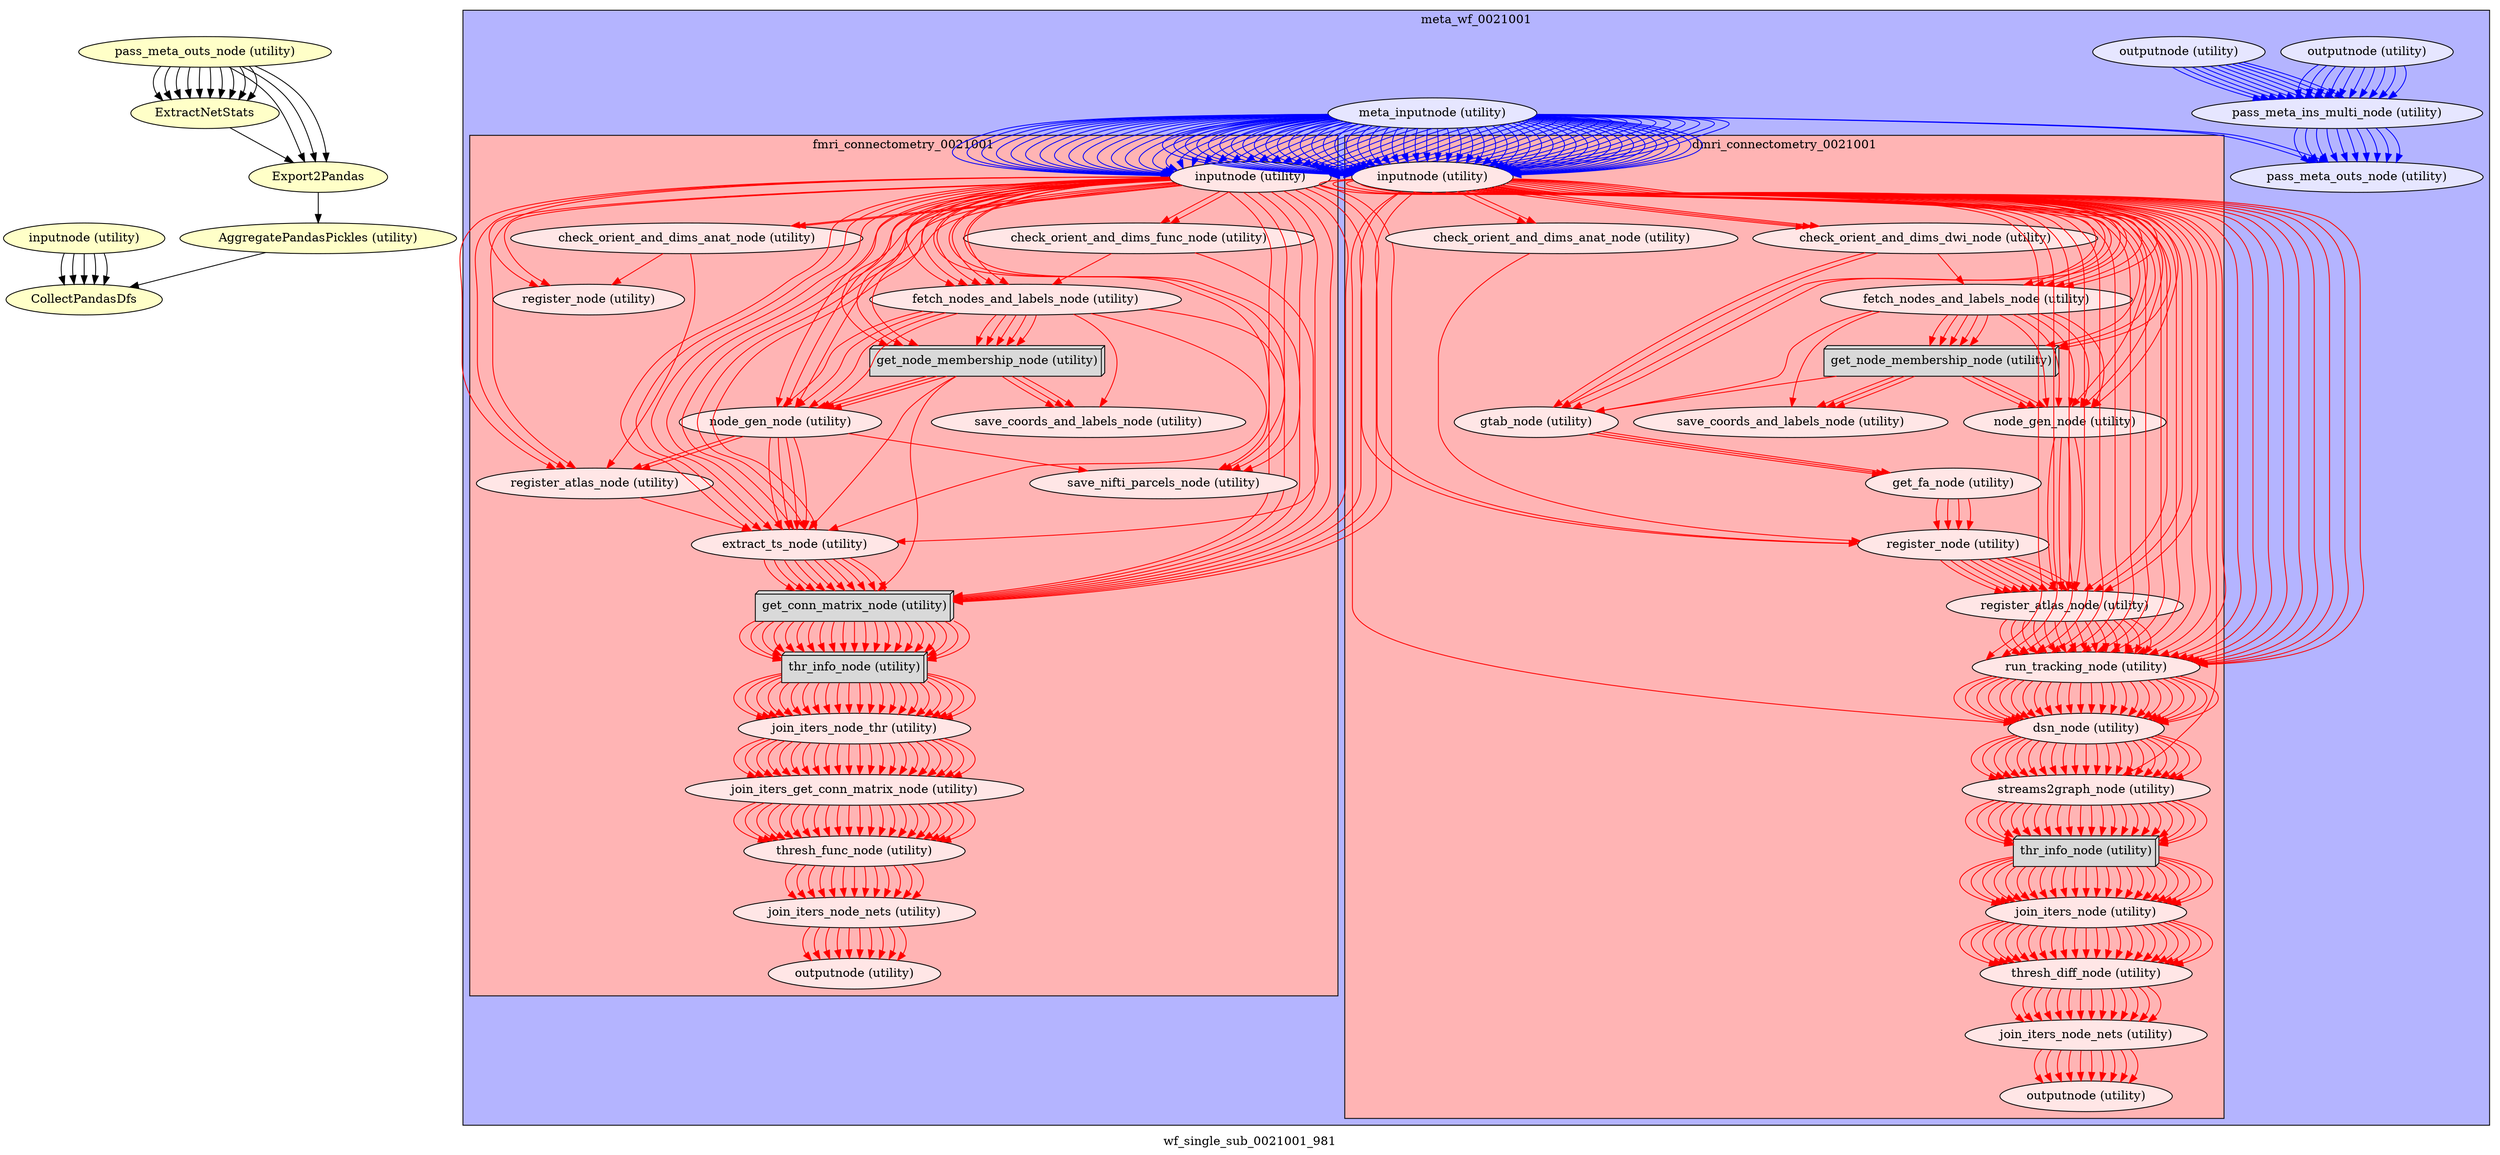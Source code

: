 digraph wf_single_sub_0021001_981{
  label="wf_single_sub_0021001_981";
  wf_single_sub_0021001_981_inputnode[label="inputnode (utility)", style=filled, fillcolor="#FFFFC8"];
  meta_wf_0021001_pass_meta_outs_node[label="pass_meta_outs_node (utility)", style=filled, fillcolor="#FFFFC8"];
  wf_single_sub_0021001_981_ExtractNetStats[label="ExtractNetStats", style=filled, fillcolor="#FFFFC8"];
  wf_single_sub_0021001_981_Export2Pandas[label="Export2Pandas", style=filled, fillcolor="#FFFFC8"];
  wf_single_sub_0021001_981_AggregatePandasPickles[label="AggregatePandasPickles (utility)", style=filled, fillcolor="#FFFFC8"];
  wf_single_sub_0021001_981_CollectPandasDfs[label="CollectPandasDfs", style=filled, fillcolor="#FFFFC8"];
  wf_single_sub_0021001_981_inputnode -> wf_single_sub_0021001_981_CollectPandasDfs;
  wf_single_sub_0021001_981_inputnode -> wf_single_sub_0021001_981_CollectPandasDfs;
  wf_single_sub_0021001_981_inputnode -> wf_single_sub_0021001_981_CollectPandasDfs;
  wf_single_sub_0021001_981_inputnode -> wf_single_sub_0021001_981_CollectPandasDfs;
  wf_single_sub_0021001_981_inputnode -> wf_single_sub_0021001_981_CollectPandasDfs;
  wf_single_sub_0021001_981_ExtractNetStats -> wf_single_sub_0021001_981_Export2Pandas;
  wf_single_sub_0021001_981_Export2Pandas -> wf_single_sub_0021001_981_AggregatePandasPickles;
  wf_single_sub_0021001_981_AggregatePandasPickles -> wf_single_sub_0021001_981_CollectPandasDfs;
  subgraph cluster_wf_single_sub_0021001_981_meta_wf_0021001 {
      edge [color="#0000FF"];
      style=filled;
      fillcolor="#B4B4FF";
      label="meta_wf_0021001";
    wf_single_sub_0021001_981_dmri_connectometry_0021001_outputnode[label="outputnode (utility)", style=filled, fillcolor="#E6E6FF"];
    wf_single_sub_0021001_981_fmri_connectometry_0021001_outputnode[label="outputnode (utility)", style=filled, fillcolor="#E6E6FF"];
    wf_single_sub_0021001_981_meta_wf_0021001_pass_meta_ins_multi_node[label="pass_meta_ins_multi_node (utility)", style=filled, fillcolor="#E6E6FF"];
    wf_single_sub_0021001_981_meta_wf_0021001_meta_inputnode[label="meta_inputnode (utility)", style=filled, fillcolor="#E6E6FF"];
    wf_single_sub_0021001_981_meta_wf_0021001_pass_meta_outs_node[label="pass_meta_outs_node (utility)", style=filled, fillcolor="#E6E6FF"];
    wf_single_sub_0021001_981_meta_wf_0021001_pass_meta_ins_multi_node -> wf_single_sub_0021001_981_meta_wf_0021001_pass_meta_outs_node;
    wf_single_sub_0021001_981_meta_wf_0021001_pass_meta_ins_multi_node -> wf_single_sub_0021001_981_meta_wf_0021001_pass_meta_outs_node;
    wf_single_sub_0021001_981_meta_wf_0021001_pass_meta_ins_multi_node -> wf_single_sub_0021001_981_meta_wf_0021001_pass_meta_outs_node;
    wf_single_sub_0021001_981_meta_wf_0021001_pass_meta_ins_multi_node -> wf_single_sub_0021001_981_meta_wf_0021001_pass_meta_outs_node;
    wf_single_sub_0021001_981_meta_wf_0021001_pass_meta_ins_multi_node -> wf_single_sub_0021001_981_meta_wf_0021001_pass_meta_outs_node;
    wf_single_sub_0021001_981_meta_wf_0021001_pass_meta_ins_multi_node -> wf_single_sub_0021001_981_meta_wf_0021001_pass_meta_outs_node;
    wf_single_sub_0021001_981_meta_wf_0021001_pass_meta_ins_multi_node -> wf_single_sub_0021001_981_meta_wf_0021001_pass_meta_outs_node;
    wf_single_sub_0021001_981_meta_wf_0021001_pass_meta_ins_multi_node -> wf_single_sub_0021001_981_meta_wf_0021001_pass_meta_outs_node;
    wf_single_sub_0021001_981_meta_wf_0021001_pass_meta_ins_multi_node -> wf_single_sub_0021001_981_meta_wf_0021001_pass_meta_outs_node;
    wf_single_sub_0021001_981_meta_wf_0021001_pass_meta_ins_multi_node -> wf_single_sub_0021001_981_meta_wf_0021001_pass_meta_outs_node;
    wf_single_sub_0021001_981_meta_wf_0021001_meta_inputnode -> wf_single_sub_0021001_981_meta_wf_0021001_pass_meta_outs_node;
    wf_single_sub_0021001_981_meta_wf_0021001_meta_inputnode -> wf_single_sub_0021001_981_meta_wf_0021001_pass_meta_outs_node;
    subgraph cluster_wf_single_sub_0021001_981_meta_wf_0021001_fmri_connectometry_0021001 {
            edge [color="#FF0000"];
            style=filled;
            fillcolor="#FFB4B4";
            label="fmri_connectometry_0021001";
        wf_single_sub_0021001_981_meta_wf_0021001_fmri_connectometry_0021001_inputnode[label="inputnode (utility)", style=filled, fillcolor="#FFE6E6"];
        wf_single_sub_0021001_981_meta_wf_0021001_fmri_connectometry_0021001_check_orient_and_dims_anat_node[label="check_orient_and_dims_anat_node (utility)", style=filled, fillcolor="#FFE6E6"];
        wf_single_sub_0021001_981_meta_wf_0021001_fmri_connectometry_0021001_register_node[label="register_node (utility)", style=filled, fillcolor="#FFE6E6"];
        wf_single_sub_0021001_981_meta_wf_0021001_fmri_connectometry_0021001_check_orient_and_dims_func_node[label="check_orient_and_dims_func_node (utility)", style=filled, fillcolor="#FFE6E6"];
        wf_single_sub_0021001_981_meta_wf_0021001_fmri_connectometry_0021001_fetch_nodes_and_labels_node[label="fetch_nodes_and_labels_node (utility)", style=filled, fillcolor="#FFE6E6"];
        wf_single_sub_0021001_981_meta_wf_0021001_fmri_connectometry_0021001_get_node_membership_node[label="get_node_membership_node (utility)", shape=box3d,style=filled, color=black, colorscheme=greys7 fillcolor=2];
        wf_single_sub_0021001_981_meta_wf_0021001_fmri_connectometry_0021001_save_coords_and_labels_node[label="save_coords_and_labels_node (utility)", style=filled, fillcolor="#FFE6E6"];
        wf_single_sub_0021001_981_meta_wf_0021001_fmri_connectometry_0021001_node_gen_node[label="node_gen_node (utility)", style=filled, fillcolor="#FFE6E6"];
        wf_single_sub_0021001_981_meta_wf_0021001_fmri_connectometry_0021001_register_atlas_node[label="register_atlas_node (utility)", style=filled, fillcolor="#FFE6E6"];
        wf_single_sub_0021001_981_meta_wf_0021001_fmri_connectometry_0021001_extract_ts_node[label="extract_ts_node (utility)", style=filled, fillcolor="#FFE6E6"];
        wf_single_sub_0021001_981_meta_wf_0021001_fmri_connectometry_0021001_get_conn_matrix_node[label="get_conn_matrix_node (utility)", shape=box3d,style=filled, color=black, colorscheme=greys7 fillcolor=2];
        wf_single_sub_0021001_981_meta_wf_0021001_fmri_connectometry_0021001_thr_info_node[label="thr_info_node (utility)", shape=box3d,style=filled, color=black, colorscheme=greys7 fillcolor=2];
        wf_single_sub_0021001_981_meta_wf_0021001_fmri_connectometry_0021001_join_iters_node_thr[label="join_iters_node_thr (utility)", style=filled, fillcolor="#FFE6E6"];
        wf_single_sub_0021001_981_meta_wf_0021001_fmri_connectometry_0021001_join_iters_get_conn_matrix_node[label="join_iters_get_conn_matrix_node (utility)", style=filled, fillcolor="#FFE6E6"];
        wf_single_sub_0021001_981_meta_wf_0021001_fmri_connectometry_0021001_thresh_func_node[label="thresh_func_node (utility)", style=filled, fillcolor="#FFE6E6"];
        wf_single_sub_0021001_981_meta_wf_0021001_fmri_connectometry_0021001_join_iters_node_nets[label="join_iters_node_nets (utility)", style=filled, fillcolor="#FFE6E6"];
        wf_single_sub_0021001_981_meta_wf_0021001_fmri_connectometry_0021001_outputnode[label="outputnode (utility)", style=filled, fillcolor="#FFE6E6"];
        wf_single_sub_0021001_981_meta_wf_0021001_fmri_connectometry_0021001_save_nifti_parcels_node[label="save_nifti_parcels_node (utility)", style=filled, fillcolor="#FFE6E6"];
        wf_single_sub_0021001_981_meta_wf_0021001_fmri_connectometry_0021001_inputnode -> wf_single_sub_0021001_981_meta_wf_0021001_fmri_connectometry_0021001_fetch_nodes_and_labels_node;
        wf_single_sub_0021001_981_meta_wf_0021001_fmri_connectometry_0021001_inputnode -> wf_single_sub_0021001_981_meta_wf_0021001_fmri_connectometry_0021001_fetch_nodes_and_labels_node;
        wf_single_sub_0021001_981_meta_wf_0021001_fmri_connectometry_0021001_inputnode -> wf_single_sub_0021001_981_meta_wf_0021001_fmri_connectometry_0021001_fetch_nodes_and_labels_node;
        wf_single_sub_0021001_981_meta_wf_0021001_fmri_connectometry_0021001_inputnode -> wf_single_sub_0021001_981_meta_wf_0021001_fmri_connectometry_0021001_fetch_nodes_and_labels_node;
        wf_single_sub_0021001_981_meta_wf_0021001_fmri_connectometry_0021001_inputnode -> wf_single_sub_0021001_981_meta_wf_0021001_fmri_connectometry_0021001_fetch_nodes_and_labels_node;
        wf_single_sub_0021001_981_meta_wf_0021001_fmri_connectometry_0021001_inputnode -> wf_single_sub_0021001_981_meta_wf_0021001_fmri_connectometry_0021001_save_nifti_parcels_node;
        wf_single_sub_0021001_981_meta_wf_0021001_fmri_connectometry_0021001_inputnode -> wf_single_sub_0021001_981_meta_wf_0021001_fmri_connectometry_0021001_save_nifti_parcels_node;
        wf_single_sub_0021001_981_meta_wf_0021001_fmri_connectometry_0021001_inputnode -> wf_single_sub_0021001_981_meta_wf_0021001_fmri_connectometry_0021001_save_nifti_parcels_node;
        wf_single_sub_0021001_981_meta_wf_0021001_fmri_connectometry_0021001_inputnode -> wf_single_sub_0021001_981_meta_wf_0021001_fmri_connectometry_0021001_extract_ts_node;
        wf_single_sub_0021001_981_meta_wf_0021001_fmri_connectometry_0021001_inputnode -> wf_single_sub_0021001_981_meta_wf_0021001_fmri_connectometry_0021001_extract_ts_node;
        wf_single_sub_0021001_981_meta_wf_0021001_fmri_connectometry_0021001_inputnode -> wf_single_sub_0021001_981_meta_wf_0021001_fmri_connectometry_0021001_extract_ts_node;
        wf_single_sub_0021001_981_meta_wf_0021001_fmri_connectometry_0021001_inputnode -> wf_single_sub_0021001_981_meta_wf_0021001_fmri_connectometry_0021001_extract_ts_node;
        wf_single_sub_0021001_981_meta_wf_0021001_fmri_connectometry_0021001_inputnode -> wf_single_sub_0021001_981_meta_wf_0021001_fmri_connectometry_0021001_extract_ts_node;
        wf_single_sub_0021001_981_meta_wf_0021001_fmri_connectometry_0021001_inputnode -> wf_single_sub_0021001_981_meta_wf_0021001_fmri_connectometry_0021001_extract_ts_node;
        wf_single_sub_0021001_981_meta_wf_0021001_fmri_connectometry_0021001_inputnode -> wf_single_sub_0021001_981_meta_wf_0021001_fmri_connectometry_0021001_extract_ts_node;
        wf_single_sub_0021001_981_meta_wf_0021001_fmri_connectometry_0021001_inputnode -> wf_single_sub_0021001_981_meta_wf_0021001_fmri_connectometry_0021001_get_node_membership_node;
        wf_single_sub_0021001_981_meta_wf_0021001_fmri_connectometry_0021001_inputnode -> wf_single_sub_0021001_981_meta_wf_0021001_fmri_connectometry_0021001_get_node_membership_node;
        wf_single_sub_0021001_981_meta_wf_0021001_fmri_connectometry_0021001_inputnode -> wf_single_sub_0021001_981_meta_wf_0021001_fmri_connectometry_0021001_get_node_membership_node;
        wf_single_sub_0021001_981_meta_wf_0021001_fmri_connectometry_0021001_inputnode -> wf_single_sub_0021001_981_meta_wf_0021001_fmri_connectometry_0021001_node_gen_node;
        wf_single_sub_0021001_981_meta_wf_0021001_fmri_connectometry_0021001_inputnode -> wf_single_sub_0021001_981_meta_wf_0021001_fmri_connectometry_0021001_node_gen_node;
        wf_single_sub_0021001_981_meta_wf_0021001_fmri_connectometry_0021001_inputnode -> wf_single_sub_0021001_981_meta_wf_0021001_fmri_connectometry_0021001_node_gen_node;
        wf_single_sub_0021001_981_meta_wf_0021001_fmri_connectometry_0021001_inputnode -> wf_single_sub_0021001_981_meta_wf_0021001_fmri_connectometry_0021001_check_orient_and_dims_func_node;
        wf_single_sub_0021001_981_meta_wf_0021001_fmri_connectometry_0021001_inputnode -> wf_single_sub_0021001_981_meta_wf_0021001_fmri_connectometry_0021001_check_orient_and_dims_func_node;
        wf_single_sub_0021001_981_meta_wf_0021001_fmri_connectometry_0021001_inputnode -> wf_single_sub_0021001_981_meta_wf_0021001_fmri_connectometry_0021001_get_conn_matrix_node;
        wf_single_sub_0021001_981_meta_wf_0021001_fmri_connectometry_0021001_inputnode -> wf_single_sub_0021001_981_meta_wf_0021001_fmri_connectometry_0021001_get_conn_matrix_node;
        wf_single_sub_0021001_981_meta_wf_0021001_fmri_connectometry_0021001_inputnode -> wf_single_sub_0021001_981_meta_wf_0021001_fmri_connectometry_0021001_get_conn_matrix_node;
        wf_single_sub_0021001_981_meta_wf_0021001_fmri_connectometry_0021001_inputnode -> wf_single_sub_0021001_981_meta_wf_0021001_fmri_connectometry_0021001_get_conn_matrix_node;
        wf_single_sub_0021001_981_meta_wf_0021001_fmri_connectometry_0021001_inputnode -> wf_single_sub_0021001_981_meta_wf_0021001_fmri_connectometry_0021001_get_conn_matrix_node;
        wf_single_sub_0021001_981_meta_wf_0021001_fmri_connectometry_0021001_inputnode -> wf_single_sub_0021001_981_meta_wf_0021001_fmri_connectometry_0021001_get_conn_matrix_node;
        wf_single_sub_0021001_981_meta_wf_0021001_fmri_connectometry_0021001_inputnode -> wf_single_sub_0021001_981_meta_wf_0021001_fmri_connectometry_0021001_get_conn_matrix_node;
        wf_single_sub_0021001_981_meta_wf_0021001_fmri_connectometry_0021001_inputnode -> wf_single_sub_0021001_981_meta_wf_0021001_fmri_connectometry_0021001_get_conn_matrix_node;
        wf_single_sub_0021001_981_meta_wf_0021001_fmri_connectometry_0021001_inputnode -> wf_single_sub_0021001_981_meta_wf_0021001_fmri_connectometry_0021001_get_conn_matrix_node;
        wf_single_sub_0021001_981_meta_wf_0021001_fmri_connectometry_0021001_inputnode -> wf_single_sub_0021001_981_meta_wf_0021001_fmri_connectometry_0021001_check_orient_and_dims_anat_node;
        wf_single_sub_0021001_981_meta_wf_0021001_fmri_connectometry_0021001_inputnode -> wf_single_sub_0021001_981_meta_wf_0021001_fmri_connectometry_0021001_check_orient_and_dims_anat_node;
        wf_single_sub_0021001_981_meta_wf_0021001_fmri_connectometry_0021001_inputnode -> wf_single_sub_0021001_981_meta_wf_0021001_fmri_connectometry_0021001_register_node;
        wf_single_sub_0021001_981_meta_wf_0021001_fmri_connectometry_0021001_inputnode -> wf_single_sub_0021001_981_meta_wf_0021001_fmri_connectometry_0021001_register_node;
        wf_single_sub_0021001_981_meta_wf_0021001_fmri_connectometry_0021001_inputnode -> wf_single_sub_0021001_981_meta_wf_0021001_fmri_connectometry_0021001_register_atlas_node;
        wf_single_sub_0021001_981_meta_wf_0021001_fmri_connectometry_0021001_inputnode -> wf_single_sub_0021001_981_meta_wf_0021001_fmri_connectometry_0021001_register_atlas_node;
        wf_single_sub_0021001_981_meta_wf_0021001_fmri_connectometry_0021001_inputnode -> wf_single_sub_0021001_981_meta_wf_0021001_fmri_connectometry_0021001_register_atlas_node;
        wf_single_sub_0021001_981_meta_wf_0021001_fmri_connectometry_0021001_check_orient_and_dims_anat_node -> wf_single_sub_0021001_981_meta_wf_0021001_fmri_connectometry_0021001_register_node;
        wf_single_sub_0021001_981_meta_wf_0021001_fmri_connectometry_0021001_check_orient_and_dims_anat_node -> wf_single_sub_0021001_981_meta_wf_0021001_fmri_connectometry_0021001_register_atlas_node;
        wf_single_sub_0021001_981_meta_wf_0021001_fmri_connectometry_0021001_check_orient_and_dims_func_node -> wf_single_sub_0021001_981_meta_wf_0021001_fmri_connectometry_0021001_extract_ts_node;
        wf_single_sub_0021001_981_meta_wf_0021001_fmri_connectometry_0021001_check_orient_and_dims_func_node -> wf_single_sub_0021001_981_meta_wf_0021001_fmri_connectometry_0021001_fetch_nodes_and_labels_node;
        wf_single_sub_0021001_981_meta_wf_0021001_fmri_connectometry_0021001_fetch_nodes_and_labels_node -> wf_single_sub_0021001_981_meta_wf_0021001_fmri_connectometry_0021001_save_nifti_parcels_node;
        wf_single_sub_0021001_981_meta_wf_0021001_fmri_connectometry_0021001_fetch_nodes_and_labels_node -> wf_single_sub_0021001_981_meta_wf_0021001_fmri_connectometry_0021001_get_node_membership_node;
        wf_single_sub_0021001_981_meta_wf_0021001_fmri_connectometry_0021001_fetch_nodes_and_labels_node -> wf_single_sub_0021001_981_meta_wf_0021001_fmri_connectometry_0021001_get_node_membership_node;
        wf_single_sub_0021001_981_meta_wf_0021001_fmri_connectometry_0021001_fetch_nodes_and_labels_node -> wf_single_sub_0021001_981_meta_wf_0021001_fmri_connectometry_0021001_get_node_membership_node;
        wf_single_sub_0021001_981_meta_wf_0021001_fmri_connectometry_0021001_fetch_nodes_and_labels_node -> wf_single_sub_0021001_981_meta_wf_0021001_fmri_connectometry_0021001_get_node_membership_node;
        wf_single_sub_0021001_981_meta_wf_0021001_fmri_connectometry_0021001_fetch_nodes_and_labels_node -> wf_single_sub_0021001_981_meta_wf_0021001_fmri_connectometry_0021001_get_node_membership_node;
        wf_single_sub_0021001_981_meta_wf_0021001_fmri_connectometry_0021001_fetch_nodes_and_labels_node -> wf_single_sub_0021001_981_meta_wf_0021001_fmri_connectometry_0021001_save_coords_and_labels_node;
        wf_single_sub_0021001_981_meta_wf_0021001_fmri_connectometry_0021001_fetch_nodes_and_labels_node -> wf_single_sub_0021001_981_meta_wf_0021001_fmri_connectometry_0021001_node_gen_node;
        wf_single_sub_0021001_981_meta_wf_0021001_fmri_connectometry_0021001_fetch_nodes_and_labels_node -> wf_single_sub_0021001_981_meta_wf_0021001_fmri_connectometry_0021001_node_gen_node;
        wf_single_sub_0021001_981_meta_wf_0021001_fmri_connectometry_0021001_fetch_nodes_and_labels_node -> wf_single_sub_0021001_981_meta_wf_0021001_fmri_connectometry_0021001_node_gen_node;
        wf_single_sub_0021001_981_meta_wf_0021001_fmri_connectometry_0021001_fetch_nodes_and_labels_node -> wf_single_sub_0021001_981_meta_wf_0021001_fmri_connectometry_0021001_node_gen_node;
        wf_single_sub_0021001_981_meta_wf_0021001_fmri_connectometry_0021001_fetch_nodes_and_labels_node -> wf_single_sub_0021001_981_meta_wf_0021001_fmri_connectometry_0021001_extract_ts_node;
        wf_single_sub_0021001_981_meta_wf_0021001_fmri_connectometry_0021001_get_node_membership_node -> wf_single_sub_0021001_981_meta_wf_0021001_fmri_connectometry_0021001_node_gen_node;
        wf_single_sub_0021001_981_meta_wf_0021001_fmri_connectometry_0021001_get_node_membership_node -> wf_single_sub_0021001_981_meta_wf_0021001_fmri_connectometry_0021001_node_gen_node;
        wf_single_sub_0021001_981_meta_wf_0021001_fmri_connectometry_0021001_get_node_membership_node -> wf_single_sub_0021001_981_meta_wf_0021001_fmri_connectometry_0021001_node_gen_node;
        wf_single_sub_0021001_981_meta_wf_0021001_fmri_connectometry_0021001_get_node_membership_node -> wf_single_sub_0021001_981_meta_wf_0021001_fmri_connectometry_0021001_save_coords_and_labels_node;
        wf_single_sub_0021001_981_meta_wf_0021001_fmri_connectometry_0021001_get_node_membership_node -> wf_single_sub_0021001_981_meta_wf_0021001_fmri_connectometry_0021001_save_coords_and_labels_node;
        wf_single_sub_0021001_981_meta_wf_0021001_fmri_connectometry_0021001_get_node_membership_node -> wf_single_sub_0021001_981_meta_wf_0021001_fmri_connectometry_0021001_save_coords_and_labels_node;
        wf_single_sub_0021001_981_meta_wf_0021001_fmri_connectometry_0021001_get_node_membership_node -> wf_single_sub_0021001_981_meta_wf_0021001_fmri_connectometry_0021001_extract_ts_node;
        wf_single_sub_0021001_981_meta_wf_0021001_fmri_connectometry_0021001_get_node_membership_node -> wf_single_sub_0021001_981_meta_wf_0021001_fmri_connectometry_0021001_get_conn_matrix_node;
        wf_single_sub_0021001_981_meta_wf_0021001_fmri_connectometry_0021001_node_gen_node -> wf_single_sub_0021001_981_meta_wf_0021001_fmri_connectometry_0021001_save_nifti_parcels_node;
        wf_single_sub_0021001_981_meta_wf_0021001_fmri_connectometry_0021001_node_gen_node -> wf_single_sub_0021001_981_meta_wf_0021001_fmri_connectometry_0021001_extract_ts_node;
        wf_single_sub_0021001_981_meta_wf_0021001_fmri_connectometry_0021001_node_gen_node -> wf_single_sub_0021001_981_meta_wf_0021001_fmri_connectometry_0021001_extract_ts_node;
        wf_single_sub_0021001_981_meta_wf_0021001_fmri_connectometry_0021001_node_gen_node -> wf_single_sub_0021001_981_meta_wf_0021001_fmri_connectometry_0021001_extract_ts_node;
        wf_single_sub_0021001_981_meta_wf_0021001_fmri_connectometry_0021001_node_gen_node -> wf_single_sub_0021001_981_meta_wf_0021001_fmri_connectometry_0021001_extract_ts_node;
        wf_single_sub_0021001_981_meta_wf_0021001_fmri_connectometry_0021001_node_gen_node -> wf_single_sub_0021001_981_meta_wf_0021001_fmri_connectometry_0021001_register_atlas_node;
        wf_single_sub_0021001_981_meta_wf_0021001_fmri_connectometry_0021001_node_gen_node -> wf_single_sub_0021001_981_meta_wf_0021001_fmri_connectometry_0021001_register_atlas_node;
        wf_single_sub_0021001_981_meta_wf_0021001_fmri_connectometry_0021001_register_atlas_node -> wf_single_sub_0021001_981_meta_wf_0021001_fmri_connectometry_0021001_extract_ts_node;
        wf_single_sub_0021001_981_meta_wf_0021001_fmri_connectometry_0021001_extract_ts_node -> wf_single_sub_0021001_981_meta_wf_0021001_fmri_connectometry_0021001_get_conn_matrix_node;
        wf_single_sub_0021001_981_meta_wf_0021001_fmri_connectometry_0021001_extract_ts_node -> wf_single_sub_0021001_981_meta_wf_0021001_fmri_connectometry_0021001_get_conn_matrix_node;
        wf_single_sub_0021001_981_meta_wf_0021001_fmri_connectometry_0021001_extract_ts_node -> wf_single_sub_0021001_981_meta_wf_0021001_fmri_connectometry_0021001_get_conn_matrix_node;
        wf_single_sub_0021001_981_meta_wf_0021001_fmri_connectometry_0021001_extract_ts_node -> wf_single_sub_0021001_981_meta_wf_0021001_fmri_connectometry_0021001_get_conn_matrix_node;
        wf_single_sub_0021001_981_meta_wf_0021001_fmri_connectometry_0021001_extract_ts_node -> wf_single_sub_0021001_981_meta_wf_0021001_fmri_connectometry_0021001_get_conn_matrix_node;
        wf_single_sub_0021001_981_meta_wf_0021001_fmri_connectometry_0021001_extract_ts_node -> wf_single_sub_0021001_981_meta_wf_0021001_fmri_connectometry_0021001_get_conn_matrix_node;
        wf_single_sub_0021001_981_meta_wf_0021001_fmri_connectometry_0021001_extract_ts_node -> wf_single_sub_0021001_981_meta_wf_0021001_fmri_connectometry_0021001_get_conn_matrix_node;
        wf_single_sub_0021001_981_meta_wf_0021001_fmri_connectometry_0021001_extract_ts_node -> wf_single_sub_0021001_981_meta_wf_0021001_fmri_connectometry_0021001_get_conn_matrix_node;
        wf_single_sub_0021001_981_meta_wf_0021001_fmri_connectometry_0021001_extract_ts_node -> wf_single_sub_0021001_981_meta_wf_0021001_fmri_connectometry_0021001_get_conn_matrix_node;
        wf_single_sub_0021001_981_meta_wf_0021001_fmri_connectometry_0021001_extract_ts_node -> wf_single_sub_0021001_981_meta_wf_0021001_fmri_connectometry_0021001_get_conn_matrix_node;
        wf_single_sub_0021001_981_meta_wf_0021001_fmri_connectometry_0021001_get_conn_matrix_node -> wf_single_sub_0021001_981_meta_wf_0021001_fmri_connectometry_0021001_thr_info_node;
        wf_single_sub_0021001_981_meta_wf_0021001_fmri_connectometry_0021001_get_conn_matrix_node -> wf_single_sub_0021001_981_meta_wf_0021001_fmri_connectometry_0021001_thr_info_node;
        wf_single_sub_0021001_981_meta_wf_0021001_fmri_connectometry_0021001_get_conn_matrix_node -> wf_single_sub_0021001_981_meta_wf_0021001_fmri_connectometry_0021001_thr_info_node;
        wf_single_sub_0021001_981_meta_wf_0021001_fmri_connectometry_0021001_get_conn_matrix_node -> wf_single_sub_0021001_981_meta_wf_0021001_fmri_connectometry_0021001_thr_info_node;
        wf_single_sub_0021001_981_meta_wf_0021001_fmri_connectometry_0021001_get_conn_matrix_node -> wf_single_sub_0021001_981_meta_wf_0021001_fmri_connectometry_0021001_thr_info_node;
        wf_single_sub_0021001_981_meta_wf_0021001_fmri_connectometry_0021001_get_conn_matrix_node -> wf_single_sub_0021001_981_meta_wf_0021001_fmri_connectometry_0021001_thr_info_node;
        wf_single_sub_0021001_981_meta_wf_0021001_fmri_connectometry_0021001_get_conn_matrix_node -> wf_single_sub_0021001_981_meta_wf_0021001_fmri_connectometry_0021001_thr_info_node;
        wf_single_sub_0021001_981_meta_wf_0021001_fmri_connectometry_0021001_get_conn_matrix_node -> wf_single_sub_0021001_981_meta_wf_0021001_fmri_connectometry_0021001_thr_info_node;
        wf_single_sub_0021001_981_meta_wf_0021001_fmri_connectometry_0021001_get_conn_matrix_node -> wf_single_sub_0021001_981_meta_wf_0021001_fmri_connectometry_0021001_thr_info_node;
        wf_single_sub_0021001_981_meta_wf_0021001_fmri_connectometry_0021001_get_conn_matrix_node -> wf_single_sub_0021001_981_meta_wf_0021001_fmri_connectometry_0021001_thr_info_node;
        wf_single_sub_0021001_981_meta_wf_0021001_fmri_connectometry_0021001_get_conn_matrix_node -> wf_single_sub_0021001_981_meta_wf_0021001_fmri_connectometry_0021001_thr_info_node;
        wf_single_sub_0021001_981_meta_wf_0021001_fmri_connectometry_0021001_get_conn_matrix_node -> wf_single_sub_0021001_981_meta_wf_0021001_fmri_connectometry_0021001_thr_info_node;
        wf_single_sub_0021001_981_meta_wf_0021001_fmri_connectometry_0021001_get_conn_matrix_node -> wf_single_sub_0021001_981_meta_wf_0021001_fmri_connectometry_0021001_thr_info_node;
        wf_single_sub_0021001_981_meta_wf_0021001_fmri_connectometry_0021001_get_conn_matrix_node -> wf_single_sub_0021001_981_meta_wf_0021001_fmri_connectometry_0021001_thr_info_node;
        wf_single_sub_0021001_981_meta_wf_0021001_fmri_connectometry_0021001_get_conn_matrix_node -> wf_single_sub_0021001_981_meta_wf_0021001_fmri_connectometry_0021001_thr_info_node;
        wf_single_sub_0021001_981_meta_wf_0021001_fmri_connectometry_0021001_get_conn_matrix_node -> wf_single_sub_0021001_981_meta_wf_0021001_fmri_connectometry_0021001_thr_info_node;
        wf_single_sub_0021001_981_meta_wf_0021001_fmri_connectometry_0021001_get_conn_matrix_node -> wf_single_sub_0021001_981_meta_wf_0021001_fmri_connectometry_0021001_thr_info_node;
        wf_single_sub_0021001_981_meta_wf_0021001_fmri_connectometry_0021001_get_conn_matrix_node -> wf_single_sub_0021001_981_meta_wf_0021001_fmri_connectometry_0021001_thr_info_node;
        wf_single_sub_0021001_981_meta_wf_0021001_fmri_connectometry_0021001_get_conn_matrix_node -> wf_single_sub_0021001_981_meta_wf_0021001_fmri_connectometry_0021001_thr_info_node;
        wf_single_sub_0021001_981_meta_wf_0021001_fmri_connectometry_0021001_get_conn_matrix_node -> wf_single_sub_0021001_981_meta_wf_0021001_fmri_connectometry_0021001_thr_info_node;
        wf_single_sub_0021001_981_meta_wf_0021001_fmri_connectometry_0021001_get_conn_matrix_node -> wf_single_sub_0021001_981_meta_wf_0021001_fmri_connectometry_0021001_thr_info_node;
        wf_single_sub_0021001_981_meta_wf_0021001_fmri_connectometry_0021001_thr_info_node -> wf_single_sub_0021001_981_meta_wf_0021001_fmri_connectometry_0021001_join_iters_node_thr;
        wf_single_sub_0021001_981_meta_wf_0021001_fmri_connectometry_0021001_thr_info_node -> wf_single_sub_0021001_981_meta_wf_0021001_fmri_connectometry_0021001_join_iters_node_thr;
        wf_single_sub_0021001_981_meta_wf_0021001_fmri_connectometry_0021001_thr_info_node -> wf_single_sub_0021001_981_meta_wf_0021001_fmri_connectometry_0021001_join_iters_node_thr;
        wf_single_sub_0021001_981_meta_wf_0021001_fmri_connectometry_0021001_thr_info_node -> wf_single_sub_0021001_981_meta_wf_0021001_fmri_connectometry_0021001_join_iters_node_thr;
        wf_single_sub_0021001_981_meta_wf_0021001_fmri_connectometry_0021001_thr_info_node -> wf_single_sub_0021001_981_meta_wf_0021001_fmri_connectometry_0021001_join_iters_node_thr;
        wf_single_sub_0021001_981_meta_wf_0021001_fmri_connectometry_0021001_thr_info_node -> wf_single_sub_0021001_981_meta_wf_0021001_fmri_connectometry_0021001_join_iters_node_thr;
        wf_single_sub_0021001_981_meta_wf_0021001_fmri_connectometry_0021001_thr_info_node -> wf_single_sub_0021001_981_meta_wf_0021001_fmri_connectometry_0021001_join_iters_node_thr;
        wf_single_sub_0021001_981_meta_wf_0021001_fmri_connectometry_0021001_thr_info_node -> wf_single_sub_0021001_981_meta_wf_0021001_fmri_connectometry_0021001_join_iters_node_thr;
        wf_single_sub_0021001_981_meta_wf_0021001_fmri_connectometry_0021001_thr_info_node -> wf_single_sub_0021001_981_meta_wf_0021001_fmri_connectometry_0021001_join_iters_node_thr;
        wf_single_sub_0021001_981_meta_wf_0021001_fmri_connectometry_0021001_thr_info_node -> wf_single_sub_0021001_981_meta_wf_0021001_fmri_connectometry_0021001_join_iters_node_thr;
        wf_single_sub_0021001_981_meta_wf_0021001_fmri_connectometry_0021001_thr_info_node -> wf_single_sub_0021001_981_meta_wf_0021001_fmri_connectometry_0021001_join_iters_node_thr;
        wf_single_sub_0021001_981_meta_wf_0021001_fmri_connectometry_0021001_thr_info_node -> wf_single_sub_0021001_981_meta_wf_0021001_fmri_connectometry_0021001_join_iters_node_thr;
        wf_single_sub_0021001_981_meta_wf_0021001_fmri_connectometry_0021001_thr_info_node -> wf_single_sub_0021001_981_meta_wf_0021001_fmri_connectometry_0021001_join_iters_node_thr;
        wf_single_sub_0021001_981_meta_wf_0021001_fmri_connectometry_0021001_thr_info_node -> wf_single_sub_0021001_981_meta_wf_0021001_fmri_connectometry_0021001_join_iters_node_thr;
        wf_single_sub_0021001_981_meta_wf_0021001_fmri_connectometry_0021001_thr_info_node -> wf_single_sub_0021001_981_meta_wf_0021001_fmri_connectometry_0021001_join_iters_node_thr;
        wf_single_sub_0021001_981_meta_wf_0021001_fmri_connectometry_0021001_thr_info_node -> wf_single_sub_0021001_981_meta_wf_0021001_fmri_connectometry_0021001_join_iters_node_thr;
        wf_single_sub_0021001_981_meta_wf_0021001_fmri_connectometry_0021001_thr_info_node -> wf_single_sub_0021001_981_meta_wf_0021001_fmri_connectometry_0021001_join_iters_node_thr;
        wf_single_sub_0021001_981_meta_wf_0021001_fmri_connectometry_0021001_thr_info_node -> wf_single_sub_0021001_981_meta_wf_0021001_fmri_connectometry_0021001_join_iters_node_thr;
        wf_single_sub_0021001_981_meta_wf_0021001_fmri_connectometry_0021001_thr_info_node -> wf_single_sub_0021001_981_meta_wf_0021001_fmri_connectometry_0021001_join_iters_node_thr;
        wf_single_sub_0021001_981_meta_wf_0021001_fmri_connectometry_0021001_thr_info_node -> wf_single_sub_0021001_981_meta_wf_0021001_fmri_connectometry_0021001_join_iters_node_thr;
        wf_single_sub_0021001_981_meta_wf_0021001_fmri_connectometry_0021001_thr_info_node -> wf_single_sub_0021001_981_meta_wf_0021001_fmri_connectometry_0021001_join_iters_node_thr;
        wf_single_sub_0021001_981_meta_wf_0021001_fmri_connectometry_0021001_thr_info_node -> wf_single_sub_0021001_981_meta_wf_0021001_fmri_connectometry_0021001_join_iters_node_thr;
        wf_single_sub_0021001_981_meta_wf_0021001_fmri_connectometry_0021001_join_iters_node_thr -> wf_single_sub_0021001_981_meta_wf_0021001_fmri_connectometry_0021001_join_iters_get_conn_matrix_node;
        wf_single_sub_0021001_981_meta_wf_0021001_fmri_connectometry_0021001_join_iters_node_thr -> wf_single_sub_0021001_981_meta_wf_0021001_fmri_connectometry_0021001_join_iters_get_conn_matrix_node;
        wf_single_sub_0021001_981_meta_wf_0021001_fmri_connectometry_0021001_join_iters_node_thr -> wf_single_sub_0021001_981_meta_wf_0021001_fmri_connectometry_0021001_join_iters_get_conn_matrix_node;
        wf_single_sub_0021001_981_meta_wf_0021001_fmri_connectometry_0021001_join_iters_node_thr -> wf_single_sub_0021001_981_meta_wf_0021001_fmri_connectometry_0021001_join_iters_get_conn_matrix_node;
        wf_single_sub_0021001_981_meta_wf_0021001_fmri_connectometry_0021001_join_iters_node_thr -> wf_single_sub_0021001_981_meta_wf_0021001_fmri_connectometry_0021001_join_iters_get_conn_matrix_node;
        wf_single_sub_0021001_981_meta_wf_0021001_fmri_connectometry_0021001_join_iters_node_thr -> wf_single_sub_0021001_981_meta_wf_0021001_fmri_connectometry_0021001_join_iters_get_conn_matrix_node;
        wf_single_sub_0021001_981_meta_wf_0021001_fmri_connectometry_0021001_join_iters_node_thr -> wf_single_sub_0021001_981_meta_wf_0021001_fmri_connectometry_0021001_join_iters_get_conn_matrix_node;
        wf_single_sub_0021001_981_meta_wf_0021001_fmri_connectometry_0021001_join_iters_node_thr -> wf_single_sub_0021001_981_meta_wf_0021001_fmri_connectometry_0021001_join_iters_get_conn_matrix_node;
        wf_single_sub_0021001_981_meta_wf_0021001_fmri_connectometry_0021001_join_iters_node_thr -> wf_single_sub_0021001_981_meta_wf_0021001_fmri_connectometry_0021001_join_iters_get_conn_matrix_node;
        wf_single_sub_0021001_981_meta_wf_0021001_fmri_connectometry_0021001_join_iters_node_thr -> wf_single_sub_0021001_981_meta_wf_0021001_fmri_connectometry_0021001_join_iters_get_conn_matrix_node;
        wf_single_sub_0021001_981_meta_wf_0021001_fmri_connectometry_0021001_join_iters_node_thr -> wf_single_sub_0021001_981_meta_wf_0021001_fmri_connectometry_0021001_join_iters_get_conn_matrix_node;
        wf_single_sub_0021001_981_meta_wf_0021001_fmri_connectometry_0021001_join_iters_node_thr -> wf_single_sub_0021001_981_meta_wf_0021001_fmri_connectometry_0021001_join_iters_get_conn_matrix_node;
        wf_single_sub_0021001_981_meta_wf_0021001_fmri_connectometry_0021001_join_iters_node_thr -> wf_single_sub_0021001_981_meta_wf_0021001_fmri_connectometry_0021001_join_iters_get_conn_matrix_node;
        wf_single_sub_0021001_981_meta_wf_0021001_fmri_connectometry_0021001_join_iters_node_thr -> wf_single_sub_0021001_981_meta_wf_0021001_fmri_connectometry_0021001_join_iters_get_conn_matrix_node;
        wf_single_sub_0021001_981_meta_wf_0021001_fmri_connectometry_0021001_join_iters_node_thr -> wf_single_sub_0021001_981_meta_wf_0021001_fmri_connectometry_0021001_join_iters_get_conn_matrix_node;
        wf_single_sub_0021001_981_meta_wf_0021001_fmri_connectometry_0021001_join_iters_node_thr -> wf_single_sub_0021001_981_meta_wf_0021001_fmri_connectometry_0021001_join_iters_get_conn_matrix_node;
        wf_single_sub_0021001_981_meta_wf_0021001_fmri_connectometry_0021001_join_iters_node_thr -> wf_single_sub_0021001_981_meta_wf_0021001_fmri_connectometry_0021001_join_iters_get_conn_matrix_node;
        wf_single_sub_0021001_981_meta_wf_0021001_fmri_connectometry_0021001_join_iters_node_thr -> wf_single_sub_0021001_981_meta_wf_0021001_fmri_connectometry_0021001_join_iters_get_conn_matrix_node;
        wf_single_sub_0021001_981_meta_wf_0021001_fmri_connectometry_0021001_join_iters_node_thr -> wf_single_sub_0021001_981_meta_wf_0021001_fmri_connectometry_0021001_join_iters_get_conn_matrix_node;
        wf_single_sub_0021001_981_meta_wf_0021001_fmri_connectometry_0021001_join_iters_node_thr -> wf_single_sub_0021001_981_meta_wf_0021001_fmri_connectometry_0021001_join_iters_get_conn_matrix_node;
        wf_single_sub_0021001_981_meta_wf_0021001_fmri_connectometry_0021001_join_iters_node_thr -> wf_single_sub_0021001_981_meta_wf_0021001_fmri_connectometry_0021001_join_iters_get_conn_matrix_node;
        wf_single_sub_0021001_981_meta_wf_0021001_fmri_connectometry_0021001_join_iters_node_thr -> wf_single_sub_0021001_981_meta_wf_0021001_fmri_connectometry_0021001_join_iters_get_conn_matrix_node;
        wf_single_sub_0021001_981_meta_wf_0021001_fmri_connectometry_0021001_join_iters_get_conn_matrix_node -> wf_single_sub_0021001_981_meta_wf_0021001_fmri_connectometry_0021001_thresh_func_node;
        wf_single_sub_0021001_981_meta_wf_0021001_fmri_connectometry_0021001_join_iters_get_conn_matrix_node -> wf_single_sub_0021001_981_meta_wf_0021001_fmri_connectometry_0021001_thresh_func_node;
        wf_single_sub_0021001_981_meta_wf_0021001_fmri_connectometry_0021001_join_iters_get_conn_matrix_node -> wf_single_sub_0021001_981_meta_wf_0021001_fmri_connectometry_0021001_thresh_func_node;
        wf_single_sub_0021001_981_meta_wf_0021001_fmri_connectometry_0021001_join_iters_get_conn_matrix_node -> wf_single_sub_0021001_981_meta_wf_0021001_fmri_connectometry_0021001_thresh_func_node;
        wf_single_sub_0021001_981_meta_wf_0021001_fmri_connectometry_0021001_join_iters_get_conn_matrix_node -> wf_single_sub_0021001_981_meta_wf_0021001_fmri_connectometry_0021001_thresh_func_node;
        wf_single_sub_0021001_981_meta_wf_0021001_fmri_connectometry_0021001_join_iters_get_conn_matrix_node -> wf_single_sub_0021001_981_meta_wf_0021001_fmri_connectometry_0021001_thresh_func_node;
        wf_single_sub_0021001_981_meta_wf_0021001_fmri_connectometry_0021001_join_iters_get_conn_matrix_node -> wf_single_sub_0021001_981_meta_wf_0021001_fmri_connectometry_0021001_thresh_func_node;
        wf_single_sub_0021001_981_meta_wf_0021001_fmri_connectometry_0021001_join_iters_get_conn_matrix_node -> wf_single_sub_0021001_981_meta_wf_0021001_fmri_connectometry_0021001_thresh_func_node;
        wf_single_sub_0021001_981_meta_wf_0021001_fmri_connectometry_0021001_join_iters_get_conn_matrix_node -> wf_single_sub_0021001_981_meta_wf_0021001_fmri_connectometry_0021001_thresh_func_node;
        wf_single_sub_0021001_981_meta_wf_0021001_fmri_connectometry_0021001_join_iters_get_conn_matrix_node -> wf_single_sub_0021001_981_meta_wf_0021001_fmri_connectometry_0021001_thresh_func_node;
        wf_single_sub_0021001_981_meta_wf_0021001_fmri_connectometry_0021001_join_iters_get_conn_matrix_node -> wf_single_sub_0021001_981_meta_wf_0021001_fmri_connectometry_0021001_thresh_func_node;
        wf_single_sub_0021001_981_meta_wf_0021001_fmri_connectometry_0021001_join_iters_get_conn_matrix_node -> wf_single_sub_0021001_981_meta_wf_0021001_fmri_connectometry_0021001_thresh_func_node;
        wf_single_sub_0021001_981_meta_wf_0021001_fmri_connectometry_0021001_join_iters_get_conn_matrix_node -> wf_single_sub_0021001_981_meta_wf_0021001_fmri_connectometry_0021001_thresh_func_node;
        wf_single_sub_0021001_981_meta_wf_0021001_fmri_connectometry_0021001_join_iters_get_conn_matrix_node -> wf_single_sub_0021001_981_meta_wf_0021001_fmri_connectometry_0021001_thresh_func_node;
        wf_single_sub_0021001_981_meta_wf_0021001_fmri_connectometry_0021001_join_iters_get_conn_matrix_node -> wf_single_sub_0021001_981_meta_wf_0021001_fmri_connectometry_0021001_thresh_func_node;
        wf_single_sub_0021001_981_meta_wf_0021001_fmri_connectometry_0021001_join_iters_get_conn_matrix_node -> wf_single_sub_0021001_981_meta_wf_0021001_fmri_connectometry_0021001_thresh_func_node;
        wf_single_sub_0021001_981_meta_wf_0021001_fmri_connectometry_0021001_join_iters_get_conn_matrix_node -> wf_single_sub_0021001_981_meta_wf_0021001_fmri_connectometry_0021001_thresh_func_node;
        wf_single_sub_0021001_981_meta_wf_0021001_fmri_connectometry_0021001_join_iters_get_conn_matrix_node -> wf_single_sub_0021001_981_meta_wf_0021001_fmri_connectometry_0021001_thresh_func_node;
        wf_single_sub_0021001_981_meta_wf_0021001_fmri_connectometry_0021001_join_iters_get_conn_matrix_node -> wf_single_sub_0021001_981_meta_wf_0021001_fmri_connectometry_0021001_thresh_func_node;
        wf_single_sub_0021001_981_meta_wf_0021001_fmri_connectometry_0021001_join_iters_get_conn_matrix_node -> wf_single_sub_0021001_981_meta_wf_0021001_fmri_connectometry_0021001_thresh_func_node;
        wf_single_sub_0021001_981_meta_wf_0021001_fmri_connectometry_0021001_join_iters_get_conn_matrix_node -> wf_single_sub_0021001_981_meta_wf_0021001_fmri_connectometry_0021001_thresh_func_node;
        wf_single_sub_0021001_981_meta_wf_0021001_fmri_connectometry_0021001_join_iters_get_conn_matrix_node -> wf_single_sub_0021001_981_meta_wf_0021001_fmri_connectometry_0021001_thresh_func_node;
        wf_single_sub_0021001_981_meta_wf_0021001_fmri_connectometry_0021001_thresh_func_node -> wf_single_sub_0021001_981_meta_wf_0021001_fmri_connectometry_0021001_join_iters_node_nets;
        wf_single_sub_0021001_981_meta_wf_0021001_fmri_connectometry_0021001_thresh_func_node -> wf_single_sub_0021001_981_meta_wf_0021001_fmri_connectometry_0021001_join_iters_node_nets;
        wf_single_sub_0021001_981_meta_wf_0021001_fmri_connectometry_0021001_thresh_func_node -> wf_single_sub_0021001_981_meta_wf_0021001_fmri_connectometry_0021001_join_iters_node_nets;
        wf_single_sub_0021001_981_meta_wf_0021001_fmri_connectometry_0021001_thresh_func_node -> wf_single_sub_0021001_981_meta_wf_0021001_fmri_connectometry_0021001_join_iters_node_nets;
        wf_single_sub_0021001_981_meta_wf_0021001_fmri_connectometry_0021001_thresh_func_node -> wf_single_sub_0021001_981_meta_wf_0021001_fmri_connectometry_0021001_join_iters_node_nets;
        wf_single_sub_0021001_981_meta_wf_0021001_fmri_connectometry_0021001_thresh_func_node -> wf_single_sub_0021001_981_meta_wf_0021001_fmri_connectometry_0021001_join_iters_node_nets;
        wf_single_sub_0021001_981_meta_wf_0021001_fmri_connectometry_0021001_thresh_func_node -> wf_single_sub_0021001_981_meta_wf_0021001_fmri_connectometry_0021001_join_iters_node_nets;
        wf_single_sub_0021001_981_meta_wf_0021001_fmri_connectometry_0021001_thresh_func_node -> wf_single_sub_0021001_981_meta_wf_0021001_fmri_connectometry_0021001_join_iters_node_nets;
        wf_single_sub_0021001_981_meta_wf_0021001_fmri_connectometry_0021001_thresh_func_node -> wf_single_sub_0021001_981_meta_wf_0021001_fmri_connectometry_0021001_join_iters_node_nets;
        wf_single_sub_0021001_981_meta_wf_0021001_fmri_connectometry_0021001_thresh_func_node -> wf_single_sub_0021001_981_meta_wf_0021001_fmri_connectometry_0021001_join_iters_node_nets;
        wf_single_sub_0021001_981_meta_wf_0021001_fmri_connectometry_0021001_thresh_func_node -> wf_single_sub_0021001_981_meta_wf_0021001_fmri_connectometry_0021001_join_iters_node_nets;
        wf_single_sub_0021001_981_meta_wf_0021001_fmri_connectometry_0021001_thresh_func_node -> wf_single_sub_0021001_981_meta_wf_0021001_fmri_connectometry_0021001_join_iters_node_nets;
        wf_single_sub_0021001_981_meta_wf_0021001_fmri_connectometry_0021001_thresh_func_node -> wf_single_sub_0021001_981_meta_wf_0021001_fmri_connectometry_0021001_join_iters_node_nets;
        wf_single_sub_0021001_981_meta_wf_0021001_fmri_connectometry_0021001_join_iters_node_nets -> wf_single_sub_0021001_981_meta_wf_0021001_fmri_connectometry_0021001_outputnode;
        wf_single_sub_0021001_981_meta_wf_0021001_fmri_connectometry_0021001_join_iters_node_nets -> wf_single_sub_0021001_981_meta_wf_0021001_fmri_connectometry_0021001_outputnode;
        wf_single_sub_0021001_981_meta_wf_0021001_fmri_connectometry_0021001_join_iters_node_nets -> wf_single_sub_0021001_981_meta_wf_0021001_fmri_connectometry_0021001_outputnode;
        wf_single_sub_0021001_981_meta_wf_0021001_fmri_connectometry_0021001_join_iters_node_nets -> wf_single_sub_0021001_981_meta_wf_0021001_fmri_connectometry_0021001_outputnode;
        wf_single_sub_0021001_981_meta_wf_0021001_fmri_connectometry_0021001_join_iters_node_nets -> wf_single_sub_0021001_981_meta_wf_0021001_fmri_connectometry_0021001_outputnode;
        wf_single_sub_0021001_981_meta_wf_0021001_fmri_connectometry_0021001_join_iters_node_nets -> wf_single_sub_0021001_981_meta_wf_0021001_fmri_connectometry_0021001_outputnode;
        wf_single_sub_0021001_981_meta_wf_0021001_fmri_connectometry_0021001_join_iters_node_nets -> wf_single_sub_0021001_981_meta_wf_0021001_fmri_connectometry_0021001_outputnode;
        wf_single_sub_0021001_981_meta_wf_0021001_fmri_connectometry_0021001_join_iters_node_nets -> wf_single_sub_0021001_981_meta_wf_0021001_fmri_connectometry_0021001_outputnode;
        wf_single_sub_0021001_981_meta_wf_0021001_fmri_connectometry_0021001_join_iters_node_nets -> wf_single_sub_0021001_981_meta_wf_0021001_fmri_connectometry_0021001_outputnode;
        wf_single_sub_0021001_981_meta_wf_0021001_fmri_connectometry_0021001_join_iters_node_nets -> wf_single_sub_0021001_981_meta_wf_0021001_fmri_connectometry_0021001_outputnode;
    }
    subgraph cluster_wf_single_sub_0021001_981_meta_wf_0021001_dmri_connectometry_0021001 {
            edge [color="#FF0000"];
            style=filled;
            fillcolor="#FFB4B4";
            label="dmri_connectometry_0021001";
        wf_single_sub_0021001_981_meta_wf_0021001_dmri_connectometry_0021001_inputnode[label="inputnode (utility)", style=filled, fillcolor="#FFE6E6"];
        wf_single_sub_0021001_981_meta_wf_0021001_dmri_connectometry_0021001_check_orient_and_dims_anat_node[label="check_orient_and_dims_anat_node (utility)", style=filled, fillcolor="#FFE6E6"];
        wf_single_sub_0021001_981_meta_wf_0021001_dmri_connectometry_0021001_check_orient_and_dims_dwi_node[label="check_orient_and_dims_dwi_node (utility)", style=filled, fillcolor="#FFE6E6"];
        wf_single_sub_0021001_981_meta_wf_0021001_dmri_connectometry_0021001_fetch_nodes_and_labels_node[label="fetch_nodes_and_labels_node (utility)", style=filled, fillcolor="#FFE6E6"];
        wf_single_sub_0021001_981_meta_wf_0021001_dmri_connectometry_0021001_get_node_membership_node[label="get_node_membership_node (utility)", shape=box3d,style=filled, color=black, colorscheme=greys7 fillcolor=2];
        wf_single_sub_0021001_981_meta_wf_0021001_dmri_connectometry_0021001_save_coords_and_labels_node[label="save_coords_and_labels_node (utility)", style=filled, fillcolor="#FFE6E6"];
        wf_single_sub_0021001_981_meta_wf_0021001_dmri_connectometry_0021001_gtab_node[label="gtab_node (utility)", style=filled, fillcolor="#FFE6E6"];
        wf_single_sub_0021001_981_meta_wf_0021001_dmri_connectometry_0021001_get_fa_node[label="get_fa_node (utility)", style=filled, fillcolor="#FFE6E6"];
        wf_single_sub_0021001_981_meta_wf_0021001_dmri_connectometry_0021001_register_node[label="register_node (utility)", style=filled, fillcolor="#FFE6E6"];
        wf_single_sub_0021001_981_meta_wf_0021001_dmri_connectometry_0021001_node_gen_node[label="node_gen_node (utility)", style=filled, fillcolor="#FFE6E6"];
        wf_single_sub_0021001_981_meta_wf_0021001_dmri_connectometry_0021001_register_atlas_node[label="register_atlas_node (utility)", style=filled, fillcolor="#FFE6E6"];
        wf_single_sub_0021001_981_meta_wf_0021001_dmri_connectometry_0021001_run_tracking_node[label="run_tracking_node (utility)", style=filled, fillcolor="#FFE6E6"];
        wf_single_sub_0021001_981_meta_wf_0021001_dmri_connectometry_0021001_dsn_node[label="dsn_node (utility)", style=filled, fillcolor="#FFE6E6"];
        wf_single_sub_0021001_981_meta_wf_0021001_dmri_connectometry_0021001_streams2graph_node[label="streams2graph_node (utility)", style=filled, fillcolor="#FFE6E6"];
        wf_single_sub_0021001_981_meta_wf_0021001_dmri_connectometry_0021001_thr_info_node[label="thr_info_node (utility)", shape=box3d,style=filled, color=black, colorscheme=greys7 fillcolor=2];
        wf_single_sub_0021001_981_meta_wf_0021001_dmri_connectometry_0021001_join_iters_node[label="join_iters_node (utility)", style=filled, fillcolor="#FFE6E6"];
        wf_single_sub_0021001_981_meta_wf_0021001_dmri_connectometry_0021001_thresh_diff_node[label="thresh_diff_node (utility)", style=filled, fillcolor="#FFE6E6"];
        wf_single_sub_0021001_981_meta_wf_0021001_dmri_connectometry_0021001_join_iters_node_nets[label="join_iters_node_nets (utility)", style=filled, fillcolor="#FFE6E6"];
        wf_single_sub_0021001_981_meta_wf_0021001_dmri_connectometry_0021001_outputnode[label="outputnode (utility)", style=filled, fillcolor="#FFE6E6"];
        wf_single_sub_0021001_981_meta_wf_0021001_dmri_connectometry_0021001_inputnode -> wf_single_sub_0021001_981_meta_wf_0021001_dmri_connectometry_0021001_run_tracking_node;
        wf_single_sub_0021001_981_meta_wf_0021001_dmri_connectometry_0021001_inputnode -> wf_single_sub_0021001_981_meta_wf_0021001_dmri_connectometry_0021001_run_tracking_node;
        wf_single_sub_0021001_981_meta_wf_0021001_dmri_connectometry_0021001_inputnode -> wf_single_sub_0021001_981_meta_wf_0021001_dmri_connectometry_0021001_run_tracking_node;
        wf_single_sub_0021001_981_meta_wf_0021001_dmri_connectometry_0021001_inputnode -> wf_single_sub_0021001_981_meta_wf_0021001_dmri_connectometry_0021001_run_tracking_node;
        wf_single_sub_0021001_981_meta_wf_0021001_dmri_connectometry_0021001_inputnode -> wf_single_sub_0021001_981_meta_wf_0021001_dmri_connectometry_0021001_run_tracking_node;
        wf_single_sub_0021001_981_meta_wf_0021001_dmri_connectometry_0021001_inputnode -> wf_single_sub_0021001_981_meta_wf_0021001_dmri_connectometry_0021001_run_tracking_node;
        wf_single_sub_0021001_981_meta_wf_0021001_dmri_connectometry_0021001_inputnode -> wf_single_sub_0021001_981_meta_wf_0021001_dmri_connectometry_0021001_run_tracking_node;
        wf_single_sub_0021001_981_meta_wf_0021001_dmri_connectometry_0021001_inputnode -> wf_single_sub_0021001_981_meta_wf_0021001_dmri_connectometry_0021001_run_tracking_node;
        wf_single_sub_0021001_981_meta_wf_0021001_dmri_connectometry_0021001_inputnode -> wf_single_sub_0021001_981_meta_wf_0021001_dmri_connectometry_0021001_run_tracking_node;
        wf_single_sub_0021001_981_meta_wf_0021001_dmri_connectometry_0021001_inputnode -> wf_single_sub_0021001_981_meta_wf_0021001_dmri_connectometry_0021001_run_tracking_node;
        wf_single_sub_0021001_981_meta_wf_0021001_dmri_connectometry_0021001_inputnode -> wf_single_sub_0021001_981_meta_wf_0021001_dmri_connectometry_0021001_run_tracking_node;
        wf_single_sub_0021001_981_meta_wf_0021001_dmri_connectometry_0021001_inputnode -> wf_single_sub_0021001_981_meta_wf_0021001_dmri_connectometry_0021001_run_tracking_node;
        wf_single_sub_0021001_981_meta_wf_0021001_dmri_connectometry_0021001_inputnode -> wf_single_sub_0021001_981_meta_wf_0021001_dmri_connectometry_0021001_run_tracking_node;
        wf_single_sub_0021001_981_meta_wf_0021001_dmri_connectometry_0021001_inputnode -> wf_single_sub_0021001_981_meta_wf_0021001_dmri_connectometry_0021001_run_tracking_node;
        wf_single_sub_0021001_981_meta_wf_0021001_dmri_connectometry_0021001_inputnode -> wf_single_sub_0021001_981_meta_wf_0021001_dmri_connectometry_0021001_run_tracking_node;
        wf_single_sub_0021001_981_meta_wf_0021001_dmri_connectometry_0021001_inputnode -> wf_single_sub_0021001_981_meta_wf_0021001_dmri_connectometry_0021001_run_tracking_node;
        wf_single_sub_0021001_981_meta_wf_0021001_dmri_connectometry_0021001_inputnode -> wf_single_sub_0021001_981_meta_wf_0021001_dmri_connectometry_0021001_run_tracking_node;
        wf_single_sub_0021001_981_meta_wf_0021001_dmri_connectometry_0021001_inputnode -> wf_single_sub_0021001_981_meta_wf_0021001_dmri_connectometry_0021001_run_tracking_node;
        wf_single_sub_0021001_981_meta_wf_0021001_dmri_connectometry_0021001_inputnode -> wf_single_sub_0021001_981_meta_wf_0021001_dmri_connectometry_0021001_run_tracking_node;
        wf_single_sub_0021001_981_meta_wf_0021001_dmri_connectometry_0021001_inputnode -> wf_single_sub_0021001_981_meta_wf_0021001_dmri_connectometry_0021001_run_tracking_node;
        wf_single_sub_0021001_981_meta_wf_0021001_dmri_connectometry_0021001_inputnode -> wf_single_sub_0021001_981_meta_wf_0021001_dmri_connectometry_0021001_run_tracking_node;
        wf_single_sub_0021001_981_meta_wf_0021001_dmri_connectometry_0021001_inputnode -> wf_single_sub_0021001_981_meta_wf_0021001_dmri_connectometry_0021001_run_tracking_node;
        wf_single_sub_0021001_981_meta_wf_0021001_dmri_connectometry_0021001_inputnode -> wf_single_sub_0021001_981_meta_wf_0021001_dmri_connectometry_0021001_fetch_nodes_and_labels_node;
        wf_single_sub_0021001_981_meta_wf_0021001_dmri_connectometry_0021001_inputnode -> wf_single_sub_0021001_981_meta_wf_0021001_dmri_connectometry_0021001_fetch_nodes_and_labels_node;
        wf_single_sub_0021001_981_meta_wf_0021001_dmri_connectometry_0021001_inputnode -> wf_single_sub_0021001_981_meta_wf_0021001_dmri_connectometry_0021001_fetch_nodes_and_labels_node;
        wf_single_sub_0021001_981_meta_wf_0021001_dmri_connectometry_0021001_inputnode -> wf_single_sub_0021001_981_meta_wf_0021001_dmri_connectometry_0021001_fetch_nodes_and_labels_node;
        wf_single_sub_0021001_981_meta_wf_0021001_dmri_connectometry_0021001_inputnode -> wf_single_sub_0021001_981_meta_wf_0021001_dmri_connectometry_0021001_fetch_nodes_and_labels_node;
        wf_single_sub_0021001_981_meta_wf_0021001_dmri_connectometry_0021001_inputnode -> wf_single_sub_0021001_981_meta_wf_0021001_dmri_connectometry_0021001_node_gen_node;
        wf_single_sub_0021001_981_meta_wf_0021001_dmri_connectometry_0021001_inputnode -> wf_single_sub_0021001_981_meta_wf_0021001_dmri_connectometry_0021001_node_gen_node;
        wf_single_sub_0021001_981_meta_wf_0021001_dmri_connectometry_0021001_inputnode -> wf_single_sub_0021001_981_meta_wf_0021001_dmri_connectometry_0021001_node_gen_node;
        wf_single_sub_0021001_981_meta_wf_0021001_dmri_connectometry_0021001_inputnode -> wf_single_sub_0021001_981_meta_wf_0021001_dmri_connectometry_0021001_check_orient_and_dims_dwi_node;
        wf_single_sub_0021001_981_meta_wf_0021001_dmri_connectometry_0021001_inputnode -> wf_single_sub_0021001_981_meta_wf_0021001_dmri_connectometry_0021001_check_orient_and_dims_dwi_node;
        wf_single_sub_0021001_981_meta_wf_0021001_dmri_connectometry_0021001_inputnode -> wf_single_sub_0021001_981_meta_wf_0021001_dmri_connectometry_0021001_check_orient_and_dims_dwi_node;
        wf_single_sub_0021001_981_meta_wf_0021001_dmri_connectometry_0021001_inputnode -> wf_single_sub_0021001_981_meta_wf_0021001_dmri_connectometry_0021001_gtab_node;
        wf_single_sub_0021001_981_meta_wf_0021001_dmri_connectometry_0021001_inputnode -> wf_single_sub_0021001_981_meta_wf_0021001_dmri_connectometry_0021001_gtab_node;
        wf_single_sub_0021001_981_meta_wf_0021001_dmri_connectometry_0021001_inputnode -> wf_single_sub_0021001_981_meta_wf_0021001_dmri_connectometry_0021001_register_node;
        wf_single_sub_0021001_981_meta_wf_0021001_dmri_connectometry_0021001_inputnode -> wf_single_sub_0021001_981_meta_wf_0021001_dmri_connectometry_0021001_register_node;
        wf_single_sub_0021001_981_meta_wf_0021001_dmri_connectometry_0021001_inputnode -> wf_single_sub_0021001_981_meta_wf_0021001_dmri_connectometry_0021001_check_orient_and_dims_anat_node;
        wf_single_sub_0021001_981_meta_wf_0021001_dmri_connectometry_0021001_inputnode -> wf_single_sub_0021001_981_meta_wf_0021001_dmri_connectometry_0021001_check_orient_and_dims_anat_node;
        wf_single_sub_0021001_981_meta_wf_0021001_dmri_connectometry_0021001_inputnode -> wf_single_sub_0021001_981_meta_wf_0021001_dmri_connectometry_0021001_register_atlas_node;
        wf_single_sub_0021001_981_meta_wf_0021001_dmri_connectometry_0021001_inputnode -> wf_single_sub_0021001_981_meta_wf_0021001_dmri_connectometry_0021001_register_atlas_node;
        wf_single_sub_0021001_981_meta_wf_0021001_dmri_connectometry_0021001_inputnode -> wf_single_sub_0021001_981_meta_wf_0021001_dmri_connectometry_0021001_register_atlas_node;
        wf_single_sub_0021001_981_meta_wf_0021001_dmri_connectometry_0021001_inputnode -> wf_single_sub_0021001_981_meta_wf_0021001_dmri_connectometry_0021001_streams2graph_node;
        wf_single_sub_0021001_981_meta_wf_0021001_dmri_connectometry_0021001_inputnode -> wf_single_sub_0021001_981_meta_wf_0021001_dmri_connectometry_0021001_dsn_node;
        wf_single_sub_0021001_981_meta_wf_0021001_dmri_connectometry_0021001_inputnode -> wf_single_sub_0021001_981_meta_wf_0021001_dmri_connectometry_0021001_get_node_membership_node;
        wf_single_sub_0021001_981_meta_wf_0021001_dmri_connectometry_0021001_inputnode -> wf_single_sub_0021001_981_meta_wf_0021001_dmri_connectometry_0021001_get_node_membership_node;
        wf_single_sub_0021001_981_meta_wf_0021001_dmri_connectometry_0021001_inputnode -> wf_single_sub_0021001_981_meta_wf_0021001_dmri_connectometry_0021001_get_node_membership_node;
        wf_single_sub_0021001_981_meta_wf_0021001_dmri_connectometry_0021001_check_orient_and_dims_anat_node -> wf_single_sub_0021001_981_meta_wf_0021001_dmri_connectometry_0021001_register_node;
        wf_single_sub_0021001_981_meta_wf_0021001_dmri_connectometry_0021001_check_orient_and_dims_dwi_node -> wf_single_sub_0021001_981_meta_wf_0021001_dmri_connectometry_0021001_fetch_nodes_and_labels_node;
        wf_single_sub_0021001_981_meta_wf_0021001_dmri_connectometry_0021001_check_orient_and_dims_dwi_node -> wf_single_sub_0021001_981_meta_wf_0021001_dmri_connectometry_0021001_gtab_node;
        wf_single_sub_0021001_981_meta_wf_0021001_dmri_connectometry_0021001_check_orient_and_dims_dwi_node -> wf_single_sub_0021001_981_meta_wf_0021001_dmri_connectometry_0021001_gtab_node;
        wf_single_sub_0021001_981_meta_wf_0021001_dmri_connectometry_0021001_fetch_nodes_and_labels_node -> wf_single_sub_0021001_981_meta_wf_0021001_dmri_connectometry_0021001_node_gen_node;
        wf_single_sub_0021001_981_meta_wf_0021001_dmri_connectometry_0021001_fetch_nodes_and_labels_node -> wf_single_sub_0021001_981_meta_wf_0021001_dmri_connectometry_0021001_node_gen_node;
        wf_single_sub_0021001_981_meta_wf_0021001_dmri_connectometry_0021001_fetch_nodes_and_labels_node -> wf_single_sub_0021001_981_meta_wf_0021001_dmri_connectometry_0021001_node_gen_node;
        wf_single_sub_0021001_981_meta_wf_0021001_dmri_connectometry_0021001_fetch_nodes_and_labels_node -> wf_single_sub_0021001_981_meta_wf_0021001_dmri_connectometry_0021001_node_gen_node;
        wf_single_sub_0021001_981_meta_wf_0021001_dmri_connectometry_0021001_fetch_nodes_and_labels_node -> wf_single_sub_0021001_981_meta_wf_0021001_dmri_connectometry_0021001_node_gen_node;
        wf_single_sub_0021001_981_meta_wf_0021001_dmri_connectometry_0021001_fetch_nodes_and_labels_node -> wf_single_sub_0021001_981_meta_wf_0021001_dmri_connectometry_0021001_gtab_node;
        wf_single_sub_0021001_981_meta_wf_0021001_dmri_connectometry_0021001_fetch_nodes_and_labels_node -> wf_single_sub_0021001_981_meta_wf_0021001_dmri_connectometry_0021001_get_node_membership_node;
        wf_single_sub_0021001_981_meta_wf_0021001_dmri_connectometry_0021001_fetch_nodes_and_labels_node -> wf_single_sub_0021001_981_meta_wf_0021001_dmri_connectometry_0021001_get_node_membership_node;
        wf_single_sub_0021001_981_meta_wf_0021001_dmri_connectometry_0021001_fetch_nodes_and_labels_node -> wf_single_sub_0021001_981_meta_wf_0021001_dmri_connectometry_0021001_get_node_membership_node;
        wf_single_sub_0021001_981_meta_wf_0021001_dmri_connectometry_0021001_fetch_nodes_and_labels_node -> wf_single_sub_0021001_981_meta_wf_0021001_dmri_connectometry_0021001_get_node_membership_node;
        wf_single_sub_0021001_981_meta_wf_0021001_dmri_connectometry_0021001_fetch_nodes_and_labels_node -> wf_single_sub_0021001_981_meta_wf_0021001_dmri_connectometry_0021001_get_node_membership_node;
        wf_single_sub_0021001_981_meta_wf_0021001_dmri_connectometry_0021001_fetch_nodes_and_labels_node -> wf_single_sub_0021001_981_meta_wf_0021001_dmri_connectometry_0021001_save_coords_and_labels_node;
        wf_single_sub_0021001_981_meta_wf_0021001_dmri_connectometry_0021001_get_node_membership_node -> wf_single_sub_0021001_981_meta_wf_0021001_dmri_connectometry_0021001_node_gen_node;
        wf_single_sub_0021001_981_meta_wf_0021001_dmri_connectometry_0021001_get_node_membership_node -> wf_single_sub_0021001_981_meta_wf_0021001_dmri_connectometry_0021001_node_gen_node;
        wf_single_sub_0021001_981_meta_wf_0021001_dmri_connectometry_0021001_get_node_membership_node -> wf_single_sub_0021001_981_meta_wf_0021001_dmri_connectometry_0021001_node_gen_node;
        wf_single_sub_0021001_981_meta_wf_0021001_dmri_connectometry_0021001_get_node_membership_node -> wf_single_sub_0021001_981_meta_wf_0021001_dmri_connectometry_0021001_gtab_node;
        wf_single_sub_0021001_981_meta_wf_0021001_dmri_connectometry_0021001_get_node_membership_node -> wf_single_sub_0021001_981_meta_wf_0021001_dmri_connectometry_0021001_save_coords_and_labels_node;
        wf_single_sub_0021001_981_meta_wf_0021001_dmri_connectometry_0021001_get_node_membership_node -> wf_single_sub_0021001_981_meta_wf_0021001_dmri_connectometry_0021001_save_coords_and_labels_node;
        wf_single_sub_0021001_981_meta_wf_0021001_dmri_connectometry_0021001_get_node_membership_node -> wf_single_sub_0021001_981_meta_wf_0021001_dmri_connectometry_0021001_save_coords_and_labels_node;
        wf_single_sub_0021001_981_meta_wf_0021001_dmri_connectometry_0021001_gtab_node -> wf_single_sub_0021001_981_meta_wf_0021001_dmri_connectometry_0021001_get_fa_node;
        wf_single_sub_0021001_981_meta_wf_0021001_dmri_connectometry_0021001_gtab_node -> wf_single_sub_0021001_981_meta_wf_0021001_dmri_connectometry_0021001_get_fa_node;
        wf_single_sub_0021001_981_meta_wf_0021001_dmri_connectometry_0021001_gtab_node -> wf_single_sub_0021001_981_meta_wf_0021001_dmri_connectometry_0021001_get_fa_node;
        wf_single_sub_0021001_981_meta_wf_0021001_dmri_connectometry_0021001_get_fa_node -> wf_single_sub_0021001_981_meta_wf_0021001_dmri_connectometry_0021001_register_node;
        wf_single_sub_0021001_981_meta_wf_0021001_dmri_connectometry_0021001_get_fa_node -> wf_single_sub_0021001_981_meta_wf_0021001_dmri_connectometry_0021001_register_node;
        wf_single_sub_0021001_981_meta_wf_0021001_dmri_connectometry_0021001_get_fa_node -> wf_single_sub_0021001_981_meta_wf_0021001_dmri_connectometry_0021001_register_node;
        wf_single_sub_0021001_981_meta_wf_0021001_dmri_connectometry_0021001_get_fa_node -> wf_single_sub_0021001_981_meta_wf_0021001_dmri_connectometry_0021001_register_node;
        wf_single_sub_0021001_981_meta_wf_0021001_dmri_connectometry_0021001_register_node -> wf_single_sub_0021001_981_meta_wf_0021001_dmri_connectometry_0021001_register_atlas_node;
        wf_single_sub_0021001_981_meta_wf_0021001_dmri_connectometry_0021001_register_node -> wf_single_sub_0021001_981_meta_wf_0021001_dmri_connectometry_0021001_register_atlas_node;
        wf_single_sub_0021001_981_meta_wf_0021001_dmri_connectometry_0021001_register_node -> wf_single_sub_0021001_981_meta_wf_0021001_dmri_connectometry_0021001_register_atlas_node;
        wf_single_sub_0021001_981_meta_wf_0021001_dmri_connectometry_0021001_register_node -> wf_single_sub_0021001_981_meta_wf_0021001_dmri_connectometry_0021001_register_atlas_node;
        wf_single_sub_0021001_981_meta_wf_0021001_dmri_connectometry_0021001_register_node -> wf_single_sub_0021001_981_meta_wf_0021001_dmri_connectometry_0021001_register_atlas_node;
        wf_single_sub_0021001_981_meta_wf_0021001_dmri_connectometry_0021001_register_node -> wf_single_sub_0021001_981_meta_wf_0021001_dmri_connectometry_0021001_register_atlas_node;
        wf_single_sub_0021001_981_meta_wf_0021001_dmri_connectometry_0021001_register_node -> wf_single_sub_0021001_981_meta_wf_0021001_dmri_connectometry_0021001_register_atlas_node;
        wf_single_sub_0021001_981_meta_wf_0021001_dmri_connectometry_0021001_register_node -> wf_single_sub_0021001_981_meta_wf_0021001_dmri_connectometry_0021001_register_atlas_node;
        wf_single_sub_0021001_981_meta_wf_0021001_dmri_connectometry_0021001_register_node -> wf_single_sub_0021001_981_meta_wf_0021001_dmri_connectometry_0021001_register_atlas_node;
        wf_single_sub_0021001_981_meta_wf_0021001_dmri_connectometry_0021001_node_gen_node -> wf_single_sub_0021001_981_meta_wf_0021001_dmri_connectometry_0021001_register_atlas_node;
        wf_single_sub_0021001_981_meta_wf_0021001_dmri_connectometry_0021001_node_gen_node -> wf_single_sub_0021001_981_meta_wf_0021001_dmri_connectometry_0021001_register_atlas_node;
        wf_single_sub_0021001_981_meta_wf_0021001_dmri_connectometry_0021001_node_gen_node -> wf_single_sub_0021001_981_meta_wf_0021001_dmri_connectometry_0021001_register_atlas_node;
        wf_single_sub_0021001_981_meta_wf_0021001_dmri_connectometry_0021001_node_gen_node -> wf_single_sub_0021001_981_meta_wf_0021001_dmri_connectometry_0021001_register_atlas_node;
        wf_single_sub_0021001_981_meta_wf_0021001_dmri_connectometry_0021001_register_atlas_node -> wf_single_sub_0021001_981_meta_wf_0021001_dmri_connectometry_0021001_run_tracking_node;
        wf_single_sub_0021001_981_meta_wf_0021001_dmri_connectometry_0021001_register_atlas_node -> wf_single_sub_0021001_981_meta_wf_0021001_dmri_connectometry_0021001_run_tracking_node;
        wf_single_sub_0021001_981_meta_wf_0021001_dmri_connectometry_0021001_register_atlas_node -> wf_single_sub_0021001_981_meta_wf_0021001_dmri_connectometry_0021001_run_tracking_node;
        wf_single_sub_0021001_981_meta_wf_0021001_dmri_connectometry_0021001_register_atlas_node -> wf_single_sub_0021001_981_meta_wf_0021001_dmri_connectometry_0021001_run_tracking_node;
        wf_single_sub_0021001_981_meta_wf_0021001_dmri_connectometry_0021001_register_atlas_node -> wf_single_sub_0021001_981_meta_wf_0021001_dmri_connectometry_0021001_run_tracking_node;
        wf_single_sub_0021001_981_meta_wf_0021001_dmri_connectometry_0021001_register_atlas_node -> wf_single_sub_0021001_981_meta_wf_0021001_dmri_connectometry_0021001_run_tracking_node;
        wf_single_sub_0021001_981_meta_wf_0021001_dmri_connectometry_0021001_register_atlas_node -> wf_single_sub_0021001_981_meta_wf_0021001_dmri_connectometry_0021001_run_tracking_node;
        wf_single_sub_0021001_981_meta_wf_0021001_dmri_connectometry_0021001_register_atlas_node -> wf_single_sub_0021001_981_meta_wf_0021001_dmri_connectometry_0021001_run_tracking_node;
        wf_single_sub_0021001_981_meta_wf_0021001_dmri_connectometry_0021001_register_atlas_node -> wf_single_sub_0021001_981_meta_wf_0021001_dmri_connectometry_0021001_run_tracking_node;
        wf_single_sub_0021001_981_meta_wf_0021001_dmri_connectometry_0021001_register_atlas_node -> wf_single_sub_0021001_981_meta_wf_0021001_dmri_connectometry_0021001_run_tracking_node;
        wf_single_sub_0021001_981_meta_wf_0021001_dmri_connectometry_0021001_register_atlas_node -> wf_single_sub_0021001_981_meta_wf_0021001_dmri_connectometry_0021001_run_tracking_node;
        wf_single_sub_0021001_981_meta_wf_0021001_dmri_connectometry_0021001_register_atlas_node -> wf_single_sub_0021001_981_meta_wf_0021001_dmri_connectometry_0021001_run_tracking_node;
        wf_single_sub_0021001_981_meta_wf_0021001_dmri_connectometry_0021001_register_atlas_node -> wf_single_sub_0021001_981_meta_wf_0021001_dmri_connectometry_0021001_run_tracking_node;
        wf_single_sub_0021001_981_meta_wf_0021001_dmri_connectometry_0021001_register_atlas_node -> wf_single_sub_0021001_981_meta_wf_0021001_dmri_connectometry_0021001_run_tracking_node;
        wf_single_sub_0021001_981_meta_wf_0021001_dmri_connectometry_0021001_run_tracking_node -> wf_single_sub_0021001_981_meta_wf_0021001_dmri_connectometry_0021001_dsn_node;
        wf_single_sub_0021001_981_meta_wf_0021001_dmri_connectometry_0021001_run_tracking_node -> wf_single_sub_0021001_981_meta_wf_0021001_dmri_connectometry_0021001_dsn_node;
        wf_single_sub_0021001_981_meta_wf_0021001_dmri_connectometry_0021001_run_tracking_node -> wf_single_sub_0021001_981_meta_wf_0021001_dmri_connectometry_0021001_dsn_node;
        wf_single_sub_0021001_981_meta_wf_0021001_dmri_connectometry_0021001_run_tracking_node -> wf_single_sub_0021001_981_meta_wf_0021001_dmri_connectometry_0021001_dsn_node;
        wf_single_sub_0021001_981_meta_wf_0021001_dmri_connectometry_0021001_run_tracking_node -> wf_single_sub_0021001_981_meta_wf_0021001_dmri_connectometry_0021001_dsn_node;
        wf_single_sub_0021001_981_meta_wf_0021001_dmri_connectometry_0021001_run_tracking_node -> wf_single_sub_0021001_981_meta_wf_0021001_dmri_connectometry_0021001_dsn_node;
        wf_single_sub_0021001_981_meta_wf_0021001_dmri_connectometry_0021001_run_tracking_node -> wf_single_sub_0021001_981_meta_wf_0021001_dmri_connectometry_0021001_dsn_node;
        wf_single_sub_0021001_981_meta_wf_0021001_dmri_connectometry_0021001_run_tracking_node -> wf_single_sub_0021001_981_meta_wf_0021001_dmri_connectometry_0021001_dsn_node;
        wf_single_sub_0021001_981_meta_wf_0021001_dmri_connectometry_0021001_run_tracking_node -> wf_single_sub_0021001_981_meta_wf_0021001_dmri_connectometry_0021001_dsn_node;
        wf_single_sub_0021001_981_meta_wf_0021001_dmri_connectometry_0021001_run_tracking_node -> wf_single_sub_0021001_981_meta_wf_0021001_dmri_connectometry_0021001_dsn_node;
        wf_single_sub_0021001_981_meta_wf_0021001_dmri_connectometry_0021001_run_tracking_node -> wf_single_sub_0021001_981_meta_wf_0021001_dmri_connectometry_0021001_dsn_node;
        wf_single_sub_0021001_981_meta_wf_0021001_dmri_connectometry_0021001_run_tracking_node -> wf_single_sub_0021001_981_meta_wf_0021001_dmri_connectometry_0021001_dsn_node;
        wf_single_sub_0021001_981_meta_wf_0021001_dmri_connectometry_0021001_run_tracking_node -> wf_single_sub_0021001_981_meta_wf_0021001_dmri_connectometry_0021001_dsn_node;
        wf_single_sub_0021001_981_meta_wf_0021001_dmri_connectometry_0021001_run_tracking_node -> wf_single_sub_0021001_981_meta_wf_0021001_dmri_connectometry_0021001_dsn_node;
        wf_single_sub_0021001_981_meta_wf_0021001_dmri_connectometry_0021001_run_tracking_node -> wf_single_sub_0021001_981_meta_wf_0021001_dmri_connectometry_0021001_dsn_node;
        wf_single_sub_0021001_981_meta_wf_0021001_dmri_connectometry_0021001_run_tracking_node -> wf_single_sub_0021001_981_meta_wf_0021001_dmri_connectometry_0021001_dsn_node;
        wf_single_sub_0021001_981_meta_wf_0021001_dmri_connectometry_0021001_run_tracking_node -> wf_single_sub_0021001_981_meta_wf_0021001_dmri_connectometry_0021001_dsn_node;
        wf_single_sub_0021001_981_meta_wf_0021001_dmri_connectometry_0021001_run_tracking_node -> wf_single_sub_0021001_981_meta_wf_0021001_dmri_connectometry_0021001_dsn_node;
        wf_single_sub_0021001_981_meta_wf_0021001_dmri_connectometry_0021001_run_tracking_node -> wf_single_sub_0021001_981_meta_wf_0021001_dmri_connectometry_0021001_dsn_node;
        wf_single_sub_0021001_981_meta_wf_0021001_dmri_connectometry_0021001_run_tracking_node -> wf_single_sub_0021001_981_meta_wf_0021001_dmri_connectometry_0021001_dsn_node;
        wf_single_sub_0021001_981_meta_wf_0021001_dmri_connectometry_0021001_run_tracking_node -> wf_single_sub_0021001_981_meta_wf_0021001_dmri_connectometry_0021001_dsn_node;
        wf_single_sub_0021001_981_meta_wf_0021001_dmri_connectometry_0021001_run_tracking_node -> wf_single_sub_0021001_981_meta_wf_0021001_dmri_connectometry_0021001_dsn_node;
        wf_single_sub_0021001_981_meta_wf_0021001_dmri_connectometry_0021001_run_tracking_node -> wf_single_sub_0021001_981_meta_wf_0021001_dmri_connectometry_0021001_dsn_node;
        wf_single_sub_0021001_981_meta_wf_0021001_dmri_connectometry_0021001_run_tracking_node -> wf_single_sub_0021001_981_meta_wf_0021001_dmri_connectometry_0021001_dsn_node;
        wf_single_sub_0021001_981_meta_wf_0021001_dmri_connectometry_0021001_dsn_node -> wf_single_sub_0021001_981_meta_wf_0021001_dmri_connectometry_0021001_streams2graph_node;
        wf_single_sub_0021001_981_meta_wf_0021001_dmri_connectometry_0021001_dsn_node -> wf_single_sub_0021001_981_meta_wf_0021001_dmri_connectometry_0021001_streams2graph_node;
        wf_single_sub_0021001_981_meta_wf_0021001_dmri_connectometry_0021001_dsn_node -> wf_single_sub_0021001_981_meta_wf_0021001_dmri_connectometry_0021001_streams2graph_node;
        wf_single_sub_0021001_981_meta_wf_0021001_dmri_connectometry_0021001_dsn_node -> wf_single_sub_0021001_981_meta_wf_0021001_dmri_connectometry_0021001_streams2graph_node;
        wf_single_sub_0021001_981_meta_wf_0021001_dmri_connectometry_0021001_dsn_node -> wf_single_sub_0021001_981_meta_wf_0021001_dmri_connectometry_0021001_streams2graph_node;
        wf_single_sub_0021001_981_meta_wf_0021001_dmri_connectometry_0021001_dsn_node -> wf_single_sub_0021001_981_meta_wf_0021001_dmri_connectometry_0021001_streams2graph_node;
        wf_single_sub_0021001_981_meta_wf_0021001_dmri_connectometry_0021001_dsn_node -> wf_single_sub_0021001_981_meta_wf_0021001_dmri_connectometry_0021001_streams2graph_node;
        wf_single_sub_0021001_981_meta_wf_0021001_dmri_connectometry_0021001_dsn_node -> wf_single_sub_0021001_981_meta_wf_0021001_dmri_connectometry_0021001_streams2graph_node;
        wf_single_sub_0021001_981_meta_wf_0021001_dmri_connectometry_0021001_dsn_node -> wf_single_sub_0021001_981_meta_wf_0021001_dmri_connectometry_0021001_streams2graph_node;
        wf_single_sub_0021001_981_meta_wf_0021001_dmri_connectometry_0021001_dsn_node -> wf_single_sub_0021001_981_meta_wf_0021001_dmri_connectometry_0021001_streams2graph_node;
        wf_single_sub_0021001_981_meta_wf_0021001_dmri_connectometry_0021001_dsn_node -> wf_single_sub_0021001_981_meta_wf_0021001_dmri_connectometry_0021001_streams2graph_node;
        wf_single_sub_0021001_981_meta_wf_0021001_dmri_connectometry_0021001_dsn_node -> wf_single_sub_0021001_981_meta_wf_0021001_dmri_connectometry_0021001_streams2graph_node;
        wf_single_sub_0021001_981_meta_wf_0021001_dmri_connectometry_0021001_dsn_node -> wf_single_sub_0021001_981_meta_wf_0021001_dmri_connectometry_0021001_streams2graph_node;
        wf_single_sub_0021001_981_meta_wf_0021001_dmri_connectometry_0021001_dsn_node -> wf_single_sub_0021001_981_meta_wf_0021001_dmri_connectometry_0021001_streams2graph_node;
        wf_single_sub_0021001_981_meta_wf_0021001_dmri_connectometry_0021001_dsn_node -> wf_single_sub_0021001_981_meta_wf_0021001_dmri_connectometry_0021001_streams2graph_node;
        wf_single_sub_0021001_981_meta_wf_0021001_dmri_connectometry_0021001_dsn_node -> wf_single_sub_0021001_981_meta_wf_0021001_dmri_connectometry_0021001_streams2graph_node;
        wf_single_sub_0021001_981_meta_wf_0021001_dmri_connectometry_0021001_dsn_node -> wf_single_sub_0021001_981_meta_wf_0021001_dmri_connectometry_0021001_streams2graph_node;
        wf_single_sub_0021001_981_meta_wf_0021001_dmri_connectometry_0021001_dsn_node -> wf_single_sub_0021001_981_meta_wf_0021001_dmri_connectometry_0021001_streams2graph_node;
        wf_single_sub_0021001_981_meta_wf_0021001_dmri_connectometry_0021001_dsn_node -> wf_single_sub_0021001_981_meta_wf_0021001_dmri_connectometry_0021001_streams2graph_node;
        wf_single_sub_0021001_981_meta_wf_0021001_dmri_connectometry_0021001_dsn_node -> wf_single_sub_0021001_981_meta_wf_0021001_dmri_connectometry_0021001_streams2graph_node;
        wf_single_sub_0021001_981_meta_wf_0021001_dmri_connectometry_0021001_dsn_node -> wf_single_sub_0021001_981_meta_wf_0021001_dmri_connectometry_0021001_streams2graph_node;
        wf_single_sub_0021001_981_meta_wf_0021001_dmri_connectometry_0021001_streams2graph_node -> wf_single_sub_0021001_981_meta_wf_0021001_dmri_connectometry_0021001_thr_info_node;
        wf_single_sub_0021001_981_meta_wf_0021001_dmri_connectometry_0021001_streams2graph_node -> wf_single_sub_0021001_981_meta_wf_0021001_dmri_connectometry_0021001_thr_info_node;
        wf_single_sub_0021001_981_meta_wf_0021001_dmri_connectometry_0021001_streams2graph_node -> wf_single_sub_0021001_981_meta_wf_0021001_dmri_connectometry_0021001_thr_info_node;
        wf_single_sub_0021001_981_meta_wf_0021001_dmri_connectometry_0021001_streams2graph_node -> wf_single_sub_0021001_981_meta_wf_0021001_dmri_connectometry_0021001_thr_info_node;
        wf_single_sub_0021001_981_meta_wf_0021001_dmri_connectometry_0021001_streams2graph_node -> wf_single_sub_0021001_981_meta_wf_0021001_dmri_connectometry_0021001_thr_info_node;
        wf_single_sub_0021001_981_meta_wf_0021001_dmri_connectometry_0021001_streams2graph_node -> wf_single_sub_0021001_981_meta_wf_0021001_dmri_connectometry_0021001_thr_info_node;
        wf_single_sub_0021001_981_meta_wf_0021001_dmri_connectometry_0021001_streams2graph_node -> wf_single_sub_0021001_981_meta_wf_0021001_dmri_connectometry_0021001_thr_info_node;
        wf_single_sub_0021001_981_meta_wf_0021001_dmri_connectometry_0021001_streams2graph_node -> wf_single_sub_0021001_981_meta_wf_0021001_dmri_connectometry_0021001_thr_info_node;
        wf_single_sub_0021001_981_meta_wf_0021001_dmri_connectometry_0021001_streams2graph_node -> wf_single_sub_0021001_981_meta_wf_0021001_dmri_connectometry_0021001_thr_info_node;
        wf_single_sub_0021001_981_meta_wf_0021001_dmri_connectometry_0021001_streams2graph_node -> wf_single_sub_0021001_981_meta_wf_0021001_dmri_connectometry_0021001_thr_info_node;
        wf_single_sub_0021001_981_meta_wf_0021001_dmri_connectometry_0021001_streams2graph_node -> wf_single_sub_0021001_981_meta_wf_0021001_dmri_connectometry_0021001_thr_info_node;
        wf_single_sub_0021001_981_meta_wf_0021001_dmri_connectometry_0021001_streams2graph_node -> wf_single_sub_0021001_981_meta_wf_0021001_dmri_connectometry_0021001_thr_info_node;
        wf_single_sub_0021001_981_meta_wf_0021001_dmri_connectometry_0021001_streams2graph_node -> wf_single_sub_0021001_981_meta_wf_0021001_dmri_connectometry_0021001_thr_info_node;
        wf_single_sub_0021001_981_meta_wf_0021001_dmri_connectometry_0021001_streams2graph_node -> wf_single_sub_0021001_981_meta_wf_0021001_dmri_connectometry_0021001_thr_info_node;
        wf_single_sub_0021001_981_meta_wf_0021001_dmri_connectometry_0021001_streams2graph_node -> wf_single_sub_0021001_981_meta_wf_0021001_dmri_connectometry_0021001_thr_info_node;
        wf_single_sub_0021001_981_meta_wf_0021001_dmri_connectometry_0021001_streams2graph_node -> wf_single_sub_0021001_981_meta_wf_0021001_dmri_connectometry_0021001_thr_info_node;
        wf_single_sub_0021001_981_meta_wf_0021001_dmri_connectometry_0021001_streams2graph_node -> wf_single_sub_0021001_981_meta_wf_0021001_dmri_connectometry_0021001_thr_info_node;
        wf_single_sub_0021001_981_meta_wf_0021001_dmri_connectometry_0021001_streams2graph_node -> wf_single_sub_0021001_981_meta_wf_0021001_dmri_connectometry_0021001_thr_info_node;
        wf_single_sub_0021001_981_meta_wf_0021001_dmri_connectometry_0021001_streams2graph_node -> wf_single_sub_0021001_981_meta_wf_0021001_dmri_connectometry_0021001_thr_info_node;
        wf_single_sub_0021001_981_meta_wf_0021001_dmri_connectometry_0021001_streams2graph_node -> wf_single_sub_0021001_981_meta_wf_0021001_dmri_connectometry_0021001_thr_info_node;
        wf_single_sub_0021001_981_meta_wf_0021001_dmri_connectometry_0021001_streams2graph_node -> wf_single_sub_0021001_981_meta_wf_0021001_dmri_connectometry_0021001_thr_info_node;
        wf_single_sub_0021001_981_meta_wf_0021001_dmri_connectometry_0021001_streams2graph_node -> wf_single_sub_0021001_981_meta_wf_0021001_dmri_connectometry_0021001_thr_info_node;
        wf_single_sub_0021001_981_meta_wf_0021001_dmri_connectometry_0021001_thr_info_node -> wf_single_sub_0021001_981_meta_wf_0021001_dmri_connectometry_0021001_join_iters_node;
        wf_single_sub_0021001_981_meta_wf_0021001_dmri_connectometry_0021001_thr_info_node -> wf_single_sub_0021001_981_meta_wf_0021001_dmri_connectometry_0021001_join_iters_node;
        wf_single_sub_0021001_981_meta_wf_0021001_dmri_connectometry_0021001_thr_info_node -> wf_single_sub_0021001_981_meta_wf_0021001_dmri_connectometry_0021001_join_iters_node;
        wf_single_sub_0021001_981_meta_wf_0021001_dmri_connectometry_0021001_thr_info_node -> wf_single_sub_0021001_981_meta_wf_0021001_dmri_connectometry_0021001_join_iters_node;
        wf_single_sub_0021001_981_meta_wf_0021001_dmri_connectometry_0021001_thr_info_node -> wf_single_sub_0021001_981_meta_wf_0021001_dmri_connectometry_0021001_join_iters_node;
        wf_single_sub_0021001_981_meta_wf_0021001_dmri_connectometry_0021001_thr_info_node -> wf_single_sub_0021001_981_meta_wf_0021001_dmri_connectometry_0021001_join_iters_node;
        wf_single_sub_0021001_981_meta_wf_0021001_dmri_connectometry_0021001_thr_info_node -> wf_single_sub_0021001_981_meta_wf_0021001_dmri_connectometry_0021001_join_iters_node;
        wf_single_sub_0021001_981_meta_wf_0021001_dmri_connectometry_0021001_thr_info_node -> wf_single_sub_0021001_981_meta_wf_0021001_dmri_connectometry_0021001_join_iters_node;
        wf_single_sub_0021001_981_meta_wf_0021001_dmri_connectometry_0021001_thr_info_node -> wf_single_sub_0021001_981_meta_wf_0021001_dmri_connectometry_0021001_join_iters_node;
        wf_single_sub_0021001_981_meta_wf_0021001_dmri_connectometry_0021001_thr_info_node -> wf_single_sub_0021001_981_meta_wf_0021001_dmri_connectometry_0021001_join_iters_node;
        wf_single_sub_0021001_981_meta_wf_0021001_dmri_connectometry_0021001_thr_info_node -> wf_single_sub_0021001_981_meta_wf_0021001_dmri_connectometry_0021001_join_iters_node;
        wf_single_sub_0021001_981_meta_wf_0021001_dmri_connectometry_0021001_thr_info_node -> wf_single_sub_0021001_981_meta_wf_0021001_dmri_connectometry_0021001_join_iters_node;
        wf_single_sub_0021001_981_meta_wf_0021001_dmri_connectometry_0021001_thr_info_node -> wf_single_sub_0021001_981_meta_wf_0021001_dmri_connectometry_0021001_join_iters_node;
        wf_single_sub_0021001_981_meta_wf_0021001_dmri_connectometry_0021001_thr_info_node -> wf_single_sub_0021001_981_meta_wf_0021001_dmri_connectometry_0021001_join_iters_node;
        wf_single_sub_0021001_981_meta_wf_0021001_dmri_connectometry_0021001_thr_info_node -> wf_single_sub_0021001_981_meta_wf_0021001_dmri_connectometry_0021001_join_iters_node;
        wf_single_sub_0021001_981_meta_wf_0021001_dmri_connectometry_0021001_thr_info_node -> wf_single_sub_0021001_981_meta_wf_0021001_dmri_connectometry_0021001_join_iters_node;
        wf_single_sub_0021001_981_meta_wf_0021001_dmri_connectometry_0021001_thr_info_node -> wf_single_sub_0021001_981_meta_wf_0021001_dmri_connectometry_0021001_join_iters_node;
        wf_single_sub_0021001_981_meta_wf_0021001_dmri_connectometry_0021001_thr_info_node -> wf_single_sub_0021001_981_meta_wf_0021001_dmri_connectometry_0021001_join_iters_node;
        wf_single_sub_0021001_981_meta_wf_0021001_dmri_connectometry_0021001_thr_info_node -> wf_single_sub_0021001_981_meta_wf_0021001_dmri_connectometry_0021001_join_iters_node;
        wf_single_sub_0021001_981_meta_wf_0021001_dmri_connectometry_0021001_thr_info_node -> wf_single_sub_0021001_981_meta_wf_0021001_dmri_connectometry_0021001_join_iters_node;
        wf_single_sub_0021001_981_meta_wf_0021001_dmri_connectometry_0021001_thr_info_node -> wf_single_sub_0021001_981_meta_wf_0021001_dmri_connectometry_0021001_join_iters_node;
        wf_single_sub_0021001_981_meta_wf_0021001_dmri_connectometry_0021001_thr_info_node -> wf_single_sub_0021001_981_meta_wf_0021001_dmri_connectometry_0021001_join_iters_node;
        wf_single_sub_0021001_981_meta_wf_0021001_dmri_connectometry_0021001_thr_info_node -> wf_single_sub_0021001_981_meta_wf_0021001_dmri_connectometry_0021001_join_iters_node;
        wf_single_sub_0021001_981_meta_wf_0021001_dmri_connectometry_0021001_join_iters_node -> wf_single_sub_0021001_981_meta_wf_0021001_dmri_connectometry_0021001_thresh_diff_node;
        wf_single_sub_0021001_981_meta_wf_0021001_dmri_connectometry_0021001_join_iters_node -> wf_single_sub_0021001_981_meta_wf_0021001_dmri_connectometry_0021001_thresh_diff_node;
        wf_single_sub_0021001_981_meta_wf_0021001_dmri_connectometry_0021001_join_iters_node -> wf_single_sub_0021001_981_meta_wf_0021001_dmri_connectometry_0021001_thresh_diff_node;
        wf_single_sub_0021001_981_meta_wf_0021001_dmri_connectometry_0021001_join_iters_node -> wf_single_sub_0021001_981_meta_wf_0021001_dmri_connectometry_0021001_thresh_diff_node;
        wf_single_sub_0021001_981_meta_wf_0021001_dmri_connectometry_0021001_join_iters_node -> wf_single_sub_0021001_981_meta_wf_0021001_dmri_connectometry_0021001_thresh_diff_node;
        wf_single_sub_0021001_981_meta_wf_0021001_dmri_connectometry_0021001_join_iters_node -> wf_single_sub_0021001_981_meta_wf_0021001_dmri_connectometry_0021001_thresh_diff_node;
        wf_single_sub_0021001_981_meta_wf_0021001_dmri_connectometry_0021001_join_iters_node -> wf_single_sub_0021001_981_meta_wf_0021001_dmri_connectometry_0021001_thresh_diff_node;
        wf_single_sub_0021001_981_meta_wf_0021001_dmri_connectometry_0021001_join_iters_node -> wf_single_sub_0021001_981_meta_wf_0021001_dmri_connectometry_0021001_thresh_diff_node;
        wf_single_sub_0021001_981_meta_wf_0021001_dmri_connectometry_0021001_join_iters_node -> wf_single_sub_0021001_981_meta_wf_0021001_dmri_connectometry_0021001_thresh_diff_node;
        wf_single_sub_0021001_981_meta_wf_0021001_dmri_connectometry_0021001_join_iters_node -> wf_single_sub_0021001_981_meta_wf_0021001_dmri_connectometry_0021001_thresh_diff_node;
        wf_single_sub_0021001_981_meta_wf_0021001_dmri_connectometry_0021001_join_iters_node -> wf_single_sub_0021001_981_meta_wf_0021001_dmri_connectometry_0021001_thresh_diff_node;
        wf_single_sub_0021001_981_meta_wf_0021001_dmri_connectometry_0021001_join_iters_node -> wf_single_sub_0021001_981_meta_wf_0021001_dmri_connectometry_0021001_thresh_diff_node;
        wf_single_sub_0021001_981_meta_wf_0021001_dmri_connectometry_0021001_join_iters_node -> wf_single_sub_0021001_981_meta_wf_0021001_dmri_connectometry_0021001_thresh_diff_node;
        wf_single_sub_0021001_981_meta_wf_0021001_dmri_connectometry_0021001_join_iters_node -> wf_single_sub_0021001_981_meta_wf_0021001_dmri_connectometry_0021001_thresh_diff_node;
        wf_single_sub_0021001_981_meta_wf_0021001_dmri_connectometry_0021001_join_iters_node -> wf_single_sub_0021001_981_meta_wf_0021001_dmri_connectometry_0021001_thresh_diff_node;
        wf_single_sub_0021001_981_meta_wf_0021001_dmri_connectometry_0021001_join_iters_node -> wf_single_sub_0021001_981_meta_wf_0021001_dmri_connectometry_0021001_thresh_diff_node;
        wf_single_sub_0021001_981_meta_wf_0021001_dmri_connectometry_0021001_join_iters_node -> wf_single_sub_0021001_981_meta_wf_0021001_dmri_connectometry_0021001_thresh_diff_node;
        wf_single_sub_0021001_981_meta_wf_0021001_dmri_connectometry_0021001_join_iters_node -> wf_single_sub_0021001_981_meta_wf_0021001_dmri_connectometry_0021001_thresh_diff_node;
        wf_single_sub_0021001_981_meta_wf_0021001_dmri_connectometry_0021001_join_iters_node -> wf_single_sub_0021001_981_meta_wf_0021001_dmri_connectometry_0021001_thresh_diff_node;
        wf_single_sub_0021001_981_meta_wf_0021001_dmri_connectometry_0021001_join_iters_node -> wf_single_sub_0021001_981_meta_wf_0021001_dmri_connectometry_0021001_thresh_diff_node;
        wf_single_sub_0021001_981_meta_wf_0021001_dmri_connectometry_0021001_join_iters_node -> wf_single_sub_0021001_981_meta_wf_0021001_dmri_connectometry_0021001_thresh_diff_node;
        wf_single_sub_0021001_981_meta_wf_0021001_dmri_connectometry_0021001_join_iters_node -> wf_single_sub_0021001_981_meta_wf_0021001_dmri_connectometry_0021001_thresh_diff_node;
        wf_single_sub_0021001_981_meta_wf_0021001_dmri_connectometry_0021001_join_iters_node -> wf_single_sub_0021001_981_meta_wf_0021001_dmri_connectometry_0021001_thresh_diff_node;
        wf_single_sub_0021001_981_meta_wf_0021001_dmri_connectometry_0021001_thresh_diff_node -> wf_single_sub_0021001_981_meta_wf_0021001_dmri_connectometry_0021001_join_iters_node_nets;
        wf_single_sub_0021001_981_meta_wf_0021001_dmri_connectometry_0021001_thresh_diff_node -> wf_single_sub_0021001_981_meta_wf_0021001_dmri_connectometry_0021001_join_iters_node_nets;
        wf_single_sub_0021001_981_meta_wf_0021001_dmri_connectometry_0021001_thresh_diff_node -> wf_single_sub_0021001_981_meta_wf_0021001_dmri_connectometry_0021001_join_iters_node_nets;
        wf_single_sub_0021001_981_meta_wf_0021001_dmri_connectometry_0021001_thresh_diff_node -> wf_single_sub_0021001_981_meta_wf_0021001_dmri_connectometry_0021001_join_iters_node_nets;
        wf_single_sub_0021001_981_meta_wf_0021001_dmri_connectometry_0021001_thresh_diff_node -> wf_single_sub_0021001_981_meta_wf_0021001_dmri_connectometry_0021001_join_iters_node_nets;
        wf_single_sub_0021001_981_meta_wf_0021001_dmri_connectometry_0021001_thresh_diff_node -> wf_single_sub_0021001_981_meta_wf_0021001_dmri_connectometry_0021001_join_iters_node_nets;
        wf_single_sub_0021001_981_meta_wf_0021001_dmri_connectometry_0021001_thresh_diff_node -> wf_single_sub_0021001_981_meta_wf_0021001_dmri_connectometry_0021001_join_iters_node_nets;
        wf_single_sub_0021001_981_meta_wf_0021001_dmri_connectometry_0021001_thresh_diff_node -> wf_single_sub_0021001_981_meta_wf_0021001_dmri_connectometry_0021001_join_iters_node_nets;
        wf_single_sub_0021001_981_meta_wf_0021001_dmri_connectometry_0021001_thresh_diff_node -> wf_single_sub_0021001_981_meta_wf_0021001_dmri_connectometry_0021001_join_iters_node_nets;
        wf_single_sub_0021001_981_meta_wf_0021001_dmri_connectometry_0021001_thresh_diff_node -> wf_single_sub_0021001_981_meta_wf_0021001_dmri_connectometry_0021001_join_iters_node_nets;
        wf_single_sub_0021001_981_meta_wf_0021001_dmri_connectometry_0021001_thresh_diff_node -> wf_single_sub_0021001_981_meta_wf_0021001_dmri_connectometry_0021001_join_iters_node_nets;
        wf_single_sub_0021001_981_meta_wf_0021001_dmri_connectometry_0021001_thresh_diff_node -> wf_single_sub_0021001_981_meta_wf_0021001_dmri_connectometry_0021001_join_iters_node_nets;
        wf_single_sub_0021001_981_meta_wf_0021001_dmri_connectometry_0021001_thresh_diff_node -> wf_single_sub_0021001_981_meta_wf_0021001_dmri_connectometry_0021001_join_iters_node_nets;
        wf_single_sub_0021001_981_meta_wf_0021001_dmri_connectometry_0021001_thresh_diff_node -> wf_single_sub_0021001_981_meta_wf_0021001_dmri_connectometry_0021001_join_iters_node_nets;
        wf_single_sub_0021001_981_meta_wf_0021001_dmri_connectometry_0021001_join_iters_node_nets -> wf_single_sub_0021001_981_meta_wf_0021001_dmri_connectometry_0021001_outputnode;
        wf_single_sub_0021001_981_meta_wf_0021001_dmri_connectometry_0021001_join_iters_node_nets -> wf_single_sub_0021001_981_meta_wf_0021001_dmri_connectometry_0021001_outputnode;
        wf_single_sub_0021001_981_meta_wf_0021001_dmri_connectometry_0021001_join_iters_node_nets -> wf_single_sub_0021001_981_meta_wf_0021001_dmri_connectometry_0021001_outputnode;
        wf_single_sub_0021001_981_meta_wf_0021001_dmri_connectometry_0021001_join_iters_node_nets -> wf_single_sub_0021001_981_meta_wf_0021001_dmri_connectometry_0021001_outputnode;
        wf_single_sub_0021001_981_meta_wf_0021001_dmri_connectometry_0021001_join_iters_node_nets -> wf_single_sub_0021001_981_meta_wf_0021001_dmri_connectometry_0021001_outputnode;
        wf_single_sub_0021001_981_meta_wf_0021001_dmri_connectometry_0021001_join_iters_node_nets -> wf_single_sub_0021001_981_meta_wf_0021001_dmri_connectometry_0021001_outputnode;
        wf_single_sub_0021001_981_meta_wf_0021001_dmri_connectometry_0021001_join_iters_node_nets -> wf_single_sub_0021001_981_meta_wf_0021001_dmri_connectometry_0021001_outputnode;
        wf_single_sub_0021001_981_meta_wf_0021001_dmri_connectometry_0021001_join_iters_node_nets -> wf_single_sub_0021001_981_meta_wf_0021001_dmri_connectometry_0021001_outputnode;
        wf_single_sub_0021001_981_meta_wf_0021001_dmri_connectometry_0021001_join_iters_node_nets -> wf_single_sub_0021001_981_meta_wf_0021001_dmri_connectometry_0021001_outputnode;
        wf_single_sub_0021001_981_meta_wf_0021001_dmri_connectometry_0021001_join_iters_node_nets -> wf_single_sub_0021001_981_meta_wf_0021001_dmri_connectometry_0021001_outputnode;
    }
    wf_single_sub_0021001_981_meta_wf_0021001_meta_inputnode -> wf_single_sub_0021001_981_meta_wf_0021001_dmri_connectometry_0021001_inputnode;
    wf_single_sub_0021001_981_meta_wf_0021001_meta_inputnode -> wf_single_sub_0021001_981_meta_wf_0021001_dmri_connectometry_0021001_inputnode;
    wf_single_sub_0021001_981_meta_wf_0021001_meta_inputnode -> wf_single_sub_0021001_981_meta_wf_0021001_dmri_connectometry_0021001_inputnode;
    wf_single_sub_0021001_981_meta_wf_0021001_meta_inputnode -> wf_single_sub_0021001_981_meta_wf_0021001_dmri_connectometry_0021001_inputnode;
    wf_single_sub_0021001_981_meta_wf_0021001_meta_inputnode -> wf_single_sub_0021001_981_meta_wf_0021001_dmri_connectometry_0021001_inputnode;
    wf_single_sub_0021001_981_meta_wf_0021001_meta_inputnode -> wf_single_sub_0021001_981_meta_wf_0021001_dmri_connectometry_0021001_inputnode;
    wf_single_sub_0021001_981_meta_wf_0021001_meta_inputnode -> wf_single_sub_0021001_981_meta_wf_0021001_dmri_connectometry_0021001_inputnode;
    wf_single_sub_0021001_981_meta_wf_0021001_meta_inputnode -> wf_single_sub_0021001_981_meta_wf_0021001_dmri_connectometry_0021001_inputnode;
    wf_single_sub_0021001_981_meta_wf_0021001_meta_inputnode -> wf_single_sub_0021001_981_meta_wf_0021001_dmri_connectometry_0021001_inputnode;
    wf_single_sub_0021001_981_meta_wf_0021001_meta_inputnode -> wf_single_sub_0021001_981_meta_wf_0021001_dmri_connectometry_0021001_inputnode;
    wf_single_sub_0021001_981_meta_wf_0021001_meta_inputnode -> wf_single_sub_0021001_981_meta_wf_0021001_dmri_connectometry_0021001_inputnode;
    wf_single_sub_0021001_981_meta_wf_0021001_meta_inputnode -> wf_single_sub_0021001_981_meta_wf_0021001_dmri_connectometry_0021001_inputnode;
    wf_single_sub_0021001_981_meta_wf_0021001_meta_inputnode -> wf_single_sub_0021001_981_meta_wf_0021001_dmri_connectometry_0021001_inputnode;
    wf_single_sub_0021001_981_meta_wf_0021001_meta_inputnode -> wf_single_sub_0021001_981_meta_wf_0021001_dmri_connectometry_0021001_inputnode;
    wf_single_sub_0021001_981_meta_wf_0021001_meta_inputnode -> wf_single_sub_0021001_981_meta_wf_0021001_dmri_connectometry_0021001_inputnode;
    wf_single_sub_0021001_981_meta_wf_0021001_meta_inputnode -> wf_single_sub_0021001_981_meta_wf_0021001_dmri_connectometry_0021001_inputnode;
    wf_single_sub_0021001_981_meta_wf_0021001_meta_inputnode -> wf_single_sub_0021001_981_meta_wf_0021001_dmri_connectometry_0021001_inputnode;
    wf_single_sub_0021001_981_meta_wf_0021001_meta_inputnode -> wf_single_sub_0021001_981_meta_wf_0021001_dmri_connectometry_0021001_inputnode;
    wf_single_sub_0021001_981_meta_wf_0021001_meta_inputnode -> wf_single_sub_0021001_981_meta_wf_0021001_dmri_connectometry_0021001_inputnode;
    wf_single_sub_0021001_981_meta_wf_0021001_meta_inputnode -> wf_single_sub_0021001_981_meta_wf_0021001_dmri_connectometry_0021001_inputnode;
    wf_single_sub_0021001_981_meta_wf_0021001_meta_inputnode -> wf_single_sub_0021001_981_meta_wf_0021001_dmri_connectometry_0021001_inputnode;
    wf_single_sub_0021001_981_meta_wf_0021001_meta_inputnode -> wf_single_sub_0021001_981_meta_wf_0021001_dmri_connectometry_0021001_inputnode;
    wf_single_sub_0021001_981_meta_wf_0021001_meta_inputnode -> wf_single_sub_0021001_981_meta_wf_0021001_dmri_connectometry_0021001_inputnode;
    wf_single_sub_0021001_981_meta_wf_0021001_meta_inputnode -> wf_single_sub_0021001_981_meta_wf_0021001_dmri_connectometry_0021001_inputnode;
    wf_single_sub_0021001_981_meta_wf_0021001_meta_inputnode -> wf_single_sub_0021001_981_meta_wf_0021001_dmri_connectometry_0021001_inputnode;
    wf_single_sub_0021001_981_meta_wf_0021001_meta_inputnode -> wf_single_sub_0021001_981_meta_wf_0021001_dmri_connectometry_0021001_inputnode;
    wf_single_sub_0021001_981_meta_wf_0021001_meta_inputnode -> wf_single_sub_0021001_981_meta_wf_0021001_dmri_connectometry_0021001_inputnode;
    wf_single_sub_0021001_981_meta_wf_0021001_meta_inputnode -> wf_single_sub_0021001_981_meta_wf_0021001_dmri_connectometry_0021001_inputnode;
    wf_single_sub_0021001_981_meta_wf_0021001_meta_inputnode -> wf_single_sub_0021001_981_meta_wf_0021001_dmri_connectometry_0021001_inputnode;
    wf_single_sub_0021001_981_meta_wf_0021001_meta_inputnode -> wf_single_sub_0021001_981_meta_wf_0021001_dmri_connectometry_0021001_inputnode;
    wf_single_sub_0021001_981_meta_wf_0021001_meta_inputnode -> wf_single_sub_0021001_981_meta_wf_0021001_dmri_connectometry_0021001_inputnode;
    wf_single_sub_0021001_981_meta_wf_0021001_meta_inputnode -> wf_single_sub_0021001_981_meta_wf_0021001_dmri_connectometry_0021001_inputnode;
    wf_single_sub_0021001_981_meta_wf_0021001_meta_inputnode -> wf_single_sub_0021001_981_meta_wf_0021001_dmri_connectometry_0021001_inputnode;
    wf_single_sub_0021001_981_meta_wf_0021001_meta_inputnode -> wf_single_sub_0021001_981_meta_wf_0021001_dmri_connectometry_0021001_inputnode;
    wf_single_sub_0021001_981_meta_wf_0021001_meta_inputnode -> wf_single_sub_0021001_981_meta_wf_0021001_dmri_connectometry_0021001_inputnode;
    wf_single_sub_0021001_981_meta_wf_0021001_meta_inputnode -> wf_single_sub_0021001_981_meta_wf_0021001_dmri_connectometry_0021001_inputnode;
    wf_single_sub_0021001_981_meta_wf_0021001_meta_inputnode -> wf_single_sub_0021001_981_meta_wf_0021001_dmri_connectometry_0021001_inputnode;
    wf_single_sub_0021001_981_meta_wf_0021001_meta_inputnode -> wf_single_sub_0021001_981_meta_wf_0021001_dmri_connectometry_0021001_inputnode;
    wf_single_sub_0021001_981_meta_wf_0021001_meta_inputnode -> wf_single_sub_0021001_981_meta_wf_0021001_dmri_connectometry_0021001_inputnode;
    wf_single_sub_0021001_981_meta_wf_0021001_meta_inputnode -> wf_single_sub_0021001_981_meta_wf_0021001_dmri_connectometry_0021001_inputnode;
    wf_single_sub_0021001_981_meta_wf_0021001_meta_inputnode -> wf_single_sub_0021001_981_meta_wf_0021001_dmri_connectometry_0021001_inputnode;
    wf_single_sub_0021001_981_meta_wf_0021001_meta_inputnode -> wf_single_sub_0021001_981_meta_wf_0021001_dmri_connectometry_0021001_inputnode;
    wf_single_sub_0021001_981_meta_wf_0021001_meta_inputnode -> wf_single_sub_0021001_981_meta_wf_0021001_dmri_connectometry_0021001_inputnode;
    wf_single_sub_0021001_981_meta_wf_0021001_meta_inputnode -> wf_single_sub_0021001_981_meta_wf_0021001_dmri_connectometry_0021001_inputnode;
    wf_single_sub_0021001_981_meta_wf_0021001_meta_inputnode -> wf_single_sub_0021001_981_meta_wf_0021001_dmri_connectometry_0021001_inputnode;
    wf_single_sub_0021001_981_meta_wf_0021001_meta_inputnode -> wf_single_sub_0021001_981_meta_wf_0021001_dmri_connectometry_0021001_inputnode;
    wf_single_sub_0021001_981_meta_wf_0021001_meta_inputnode -> wf_single_sub_0021001_981_meta_wf_0021001_dmri_connectometry_0021001_inputnode;
    wf_single_sub_0021001_981_meta_wf_0021001_meta_inputnode -> wf_single_sub_0021001_981_meta_wf_0021001_dmri_connectometry_0021001_inputnode;
    wf_single_sub_0021001_981_meta_wf_0021001_meta_inputnode -> wf_single_sub_0021001_981_meta_wf_0021001_fmri_connectometry_0021001_inputnode;
    wf_single_sub_0021001_981_meta_wf_0021001_meta_inputnode -> wf_single_sub_0021001_981_meta_wf_0021001_fmri_connectometry_0021001_inputnode;
    wf_single_sub_0021001_981_meta_wf_0021001_meta_inputnode -> wf_single_sub_0021001_981_meta_wf_0021001_fmri_connectometry_0021001_inputnode;
    wf_single_sub_0021001_981_meta_wf_0021001_meta_inputnode -> wf_single_sub_0021001_981_meta_wf_0021001_fmri_connectometry_0021001_inputnode;
    wf_single_sub_0021001_981_meta_wf_0021001_meta_inputnode -> wf_single_sub_0021001_981_meta_wf_0021001_fmri_connectometry_0021001_inputnode;
    wf_single_sub_0021001_981_meta_wf_0021001_meta_inputnode -> wf_single_sub_0021001_981_meta_wf_0021001_fmri_connectometry_0021001_inputnode;
    wf_single_sub_0021001_981_meta_wf_0021001_meta_inputnode -> wf_single_sub_0021001_981_meta_wf_0021001_fmri_connectometry_0021001_inputnode;
    wf_single_sub_0021001_981_meta_wf_0021001_meta_inputnode -> wf_single_sub_0021001_981_meta_wf_0021001_fmri_connectometry_0021001_inputnode;
    wf_single_sub_0021001_981_meta_wf_0021001_meta_inputnode -> wf_single_sub_0021001_981_meta_wf_0021001_fmri_connectometry_0021001_inputnode;
    wf_single_sub_0021001_981_meta_wf_0021001_meta_inputnode -> wf_single_sub_0021001_981_meta_wf_0021001_fmri_connectometry_0021001_inputnode;
    wf_single_sub_0021001_981_meta_wf_0021001_meta_inputnode -> wf_single_sub_0021001_981_meta_wf_0021001_fmri_connectometry_0021001_inputnode;
    wf_single_sub_0021001_981_meta_wf_0021001_meta_inputnode -> wf_single_sub_0021001_981_meta_wf_0021001_fmri_connectometry_0021001_inputnode;
    wf_single_sub_0021001_981_meta_wf_0021001_meta_inputnode -> wf_single_sub_0021001_981_meta_wf_0021001_fmri_connectometry_0021001_inputnode;
    wf_single_sub_0021001_981_meta_wf_0021001_meta_inputnode -> wf_single_sub_0021001_981_meta_wf_0021001_fmri_connectometry_0021001_inputnode;
    wf_single_sub_0021001_981_meta_wf_0021001_meta_inputnode -> wf_single_sub_0021001_981_meta_wf_0021001_fmri_connectometry_0021001_inputnode;
    wf_single_sub_0021001_981_meta_wf_0021001_meta_inputnode -> wf_single_sub_0021001_981_meta_wf_0021001_fmri_connectometry_0021001_inputnode;
    wf_single_sub_0021001_981_meta_wf_0021001_meta_inputnode -> wf_single_sub_0021001_981_meta_wf_0021001_fmri_connectometry_0021001_inputnode;
    wf_single_sub_0021001_981_meta_wf_0021001_meta_inputnode -> wf_single_sub_0021001_981_meta_wf_0021001_fmri_connectometry_0021001_inputnode;
    wf_single_sub_0021001_981_meta_wf_0021001_meta_inputnode -> wf_single_sub_0021001_981_meta_wf_0021001_fmri_connectometry_0021001_inputnode;
    wf_single_sub_0021001_981_meta_wf_0021001_meta_inputnode -> wf_single_sub_0021001_981_meta_wf_0021001_fmri_connectometry_0021001_inputnode;
    wf_single_sub_0021001_981_meta_wf_0021001_meta_inputnode -> wf_single_sub_0021001_981_meta_wf_0021001_fmri_connectometry_0021001_inputnode;
    wf_single_sub_0021001_981_meta_wf_0021001_meta_inputnode -> wf_single_sub_0021001_981_meta_wf_0021001_fmri_connectometry_0021001_inputnode;
    wf_single_sub_0021001_981_meta_wf_0021001_meta_inputnode -> wf_single_sub_0021001_981_meta_wf_0021001_fmri_connectometry_0021001_inputnode;
    wf_single_sub_0021001_981_meta_wf_0021001_meta_inputnode -> wf_single_sub_0021001_981_meta_wf_0021001_fmri_connectometry_0021001_inputnode;
    wf_single_sub_0021001_981_meta_wf_0021001_meta_inputnode -> wf_single_sub_0021001_981_meta_wf_0021001_fmri_connectometry_0021001_inputnode;
    wf_single_sub_0021001_981_meta_wf_0021001_meta_inputnode -> wf_single_sub_0021001_981_meta_wf_0021001_fmri_connectometry_0021001_inputnode;
    wf_single_sub_0021001_981_meta_wf_0021001_meta_inputnode -> wf_single_sub_0021001_981_meta_wf_0021001_fmri_connectometry_0021001_inputnode;
    wf_single_sub_0021001_981_meta_wf_0021001_meta_inputnode -> wf_single_sub_0021001_981_meta_wf_0021001_fmri_connectometry_0021001_inputnode;
    wf_single_sub_0021001_981_meta_wf_0021001_meta_inputnode -> wf_single_sub_0021001_981_meta_wf_0021001_fmri_connectometry_0021001_inputnode;
    wf_single_sub_0021001_981_meta_wf_0021001_meta_inputnode -> wf_single_sub_0021001_981_meta_wf_0021001_fmri_connectometry_0021001_inputnode;
    wf_single_sub_0021001_981_meta_wf_0021001_meta_inputnode -> wf_single_sub_0021001_981_meta_wf_0021001_fmri_connectometry_0021001_inputnode;
    wf_single_sub_0021001_981_meta_wf_0021001_meta_inputnode -> wf_single_sub_0021001_981_meta_wf_0021001_fmri_connectometry_0021001_inputnode;
    wf_single_sub_0021001_981_meta_wf_0021001_meta_inputnode -> wf_single_sub_0021001_981_meta_wf_0021001_fmri_connectometry_0021001_inputnode;
    wf_single_sub_0021001_981_meta_wf_0021001_meta_inputnode -> wf_single_sub_0021001_981_meta_wf_0021001_fmri_connectometry_0021001_inputnode;
    wf_single_sub_0021001_981_meta_wf_0021001_meta_inputnode -> wf_single_sub_0021001_981_meta_wf_0021001_fmri_connectometry_0021001_inputnode;
    wf_single_sub_0021001_981_meta_wf_0021001_meta_inputnode -> wf_single_sub_0021001_981_meta_wf_0021001_fmri_connectometry_0021001_inputnode;
    wf_single_sub_0021001_981_meta_wf_0021001_meta_inputnode -> wf_single_sub_0021001_981_meta_wf_0021001_fmri_connectometry_0021001_inputnode;
    wf_single_sub_0021001_981_meta_wf_0021001_meta_inputnode -> wf_single_sub_0021001_981_meta_wf_0021001_fmri_connectometry_0021001_inputnode;
    wf_single_sub_0021001_981_meta_wf_0021001_meta_inputnode -> wf_single_sub_0021001_981_meta_wf_0021001_fmri_connectometry_0021001_inputnode;
    wf_single_sub_0021001_981_meta_wf_0021001_meta_inputnode -> wf_single_sub_0021001_981_meta_wf_0021001_fmri_connectometry_0021001_inputnode;
    wf_single_sub_0021001_981_meta_wf_0021001_meta_inputnode -> wf_single_sub_0021001_981_meta_wf_0021001_fmri_connectometry_0021001_inputnode;
    wf_single_sub_0021001_981_meta_wf_0021001_meta_inputnode -> wf_single_sub_0021001_981_meta_wf_0021001_fmri_connectometry_0021001_inputnode;
    wf_single_sub_0021001_981_meta_wf_0021001_meta_inputnode -> wf_single_sub_0021001_981_meta_wf_0021001_fmri_connectometry_0021001_inputnode;
    wf_single_sub_0021001_981_meta_wf_0021001_meta_inputnode -> wf_single_sub_0021001_981_meta_wf_0021001_fmri_connectometry_0021001_inputnode;
    wf_single_sub_0021001_981_meta_wf_0021001_meta_inputnode -> wf_single_sub_0021001_981_meta_wf_0021001_fmri_connectometry_0021001_inputnode;
    wf_single_sub_0021001_981_meta_wf_0021001_meta_inputnode -> wf_single_sub_0021001_981_meta_wf_0021001_fmri_connectometry_0021001_inputnode;
    wf_single_sub_0021001_981_meta_wf_0021001_meta_inputnode -> wf_single_sub_0021001_981_meta_wf_0021001_fmri_connectometry_0021001_inputnode;
    wf_single_sub_0021001_981_meta_wf_0021001_meta_inputnode -> wf_single_sub_0021001_981_meta_wf_0021001_fmri_connectometry_0021001_inputnode;
    wf_single_sub_0021001_981_fmri_connectometry_0021001_outputnode -> wf_single_sub_0021001_981_meta_wf_0021001_pass_meta_ins_multi_node;
    wf_single_sub_0021001_981_fmri_connectometry_0021001_outputnode -> wf_single_sub_0021001_981_meta_wf_0021001_pass_meta_ins_multi_node;
    wf_single_sub_0021001_981_fmri_connectometry_0021001_outputnode -> wf_single_sub_0021001_981_meta_wf_0021001_pass_meta_ins_multi_node;
    wf_single_sub_0021001_981_fmri_connectometry_0021001_outputnode -> wf_single_sub_0021001_981_meta_wf_0021001_pass_meta_ins_multi_node;
    wf_single_sub_0021001_981_fmri_connectometry_0021001_outputnode -> wf_single_sub_0021001_981_meta_wf_0021001_pass_meta_ins_multi_node;
    wf_single_sub_0021001_981_fmri_connectometry_0021001_outputnode -> wf_single_sub_0021001_981_meta_wf_0021001_pass_meta_ins_multi_node;
    wf_single_sub_0021001_981_fmri_connectometry_0021001_outputnode -> wf_single_sub_0021001_981_meta_wf_0021001_pass_meta_ins_multi_node;
    wf_single_sub_0021001_981_fmri_connectometry_0021001_outputnode -> wf_single_sub_0021001_981_meta_wf_0021001_pass_meta_ins_multi_node;
    wf_single_sub_0021001_981_fmri_connectometry_0021001_outputnode -> wf_single_sub_0021001_981_meta_wf_0021001_pass_meta_ins_multi_node;
    wf_single_sub_0021001_981_fmri_connectometry_0021001_outputnode -> wf_single_sub_0021001_981_meta_wf_0021001_pass_meta_ins_multi_node;
    wf_single_sub_0021001_981_dmri_connectometry_0021001_outputnode -> wf_single_sub_0021001_981_meta_wf_0021001_pass_meta_ins_multi_node;
    wf_single_sub_0021001_981_dmri_connectometry_0021001_outputnode -> wf_single_sub_0021001_981_meta_wf_0021001_pass_meta_ins_multi_node;
    wf_single_sub_0021001_981_dmri_connectometry_0021001_outputnode -> wf_single_sub_0021001_981_meta_wf_0021001_pass_meta_ins_multi_node;
    wf_single_sub_0021001_981_dmri_connectometry_0021001_outputnode -> wf_single_sub_0021001_981_meta_wf_0021001_pass_meta_ins_multi_node;
    wf_single_sub_0021001_981_dmri_connectometry_0021001_outputnode -> wf_single_sub_0021001_981_meta_wf_0021001_pass_meta_ins_multi_node;
    wf_single_sub_0021001_981_dmri_connectometry_0021001_outputnode -> wf_single_sub_0021001_981_meta_wf_0021001_pass_meta_ins_multi_node;
    wf_single_sub_0021001_981_dmri_connectometry_0021001_outputnode -> wf_single_sub_0021001_981_meta_wf_0021001_pass_meta_ins_multi_node;
    wf_single_sub_0021001_981_dmri_connectometry_0021001_outputnode -> wf_single_sub_0021001_981_meta_wf_0021001_pass_meta_ins_multi_node;
    wf_single_sub_0021001_981_dmri_connectometry_0021001_outputnode -> wf_single_sub_0021001_981_meta_wf_0021001_pass_meta_ins_multi_node;
    wf_single_sub_0021001_981_dmri_connectometry_0021001_outputnode -> wf_single_sub_0021001_981_meta_wf_0021001_pass_meta_ins_multi_node;
  }
  meta_wf_0021001_pass_meta_outs_node -> wf_single_sub_0021001_981_ExtractNetStats;
  meta_wf_0021001_pass_meta_outs_node -> wf_single_sub_0021001_981_ExtractNetStats;
  meta_wf_0021001_pass_meta_outs_node -> wf_single_sub_0021001_981_ExtractNetStats;
  meta_wf_0021001_pass_meta_outs_node -> wf_single_sub_0021001_981_ExtractNetStats;
  meta_wf_0021001_pass_meta_outs_node -> wf_single_sub_0021001_981_ExtractNetStats;
  meta_wf_0021001_pass_meta_outs_node -> wf_single_sub_0021001_981_ExtractNetStats;
  meta_wf_0021001_pass_meta_outs_node -> wf_single_sub_0021001_981_ExtractNetStats;
  meta_wf_0021001_pass_meta_outs_node -> wf_single_sub_0021001_981_ExtractNetStats;
  meta_wf_0021001_pass_meta_outs_node -> wf_single_sub_0021001_981_ExtractNetStats;
  meta_wf_0021001_pass_meta_outs_node -> wf_single_sub_0021001_981_ExtractNetStats;
  meta_wf_0021001_pass_meta_outs_node -> wf_single_sub_0021001_981_Export2Pandas;
  meta_wf_0021001_pass_meta_outs_node -> wf_single_sub_0021001_981_Export2Pandas;
  meta_wf_0021001_pass_meta_outs_node -> wf_single_sub_0021001_981_Export2Pandas;
}